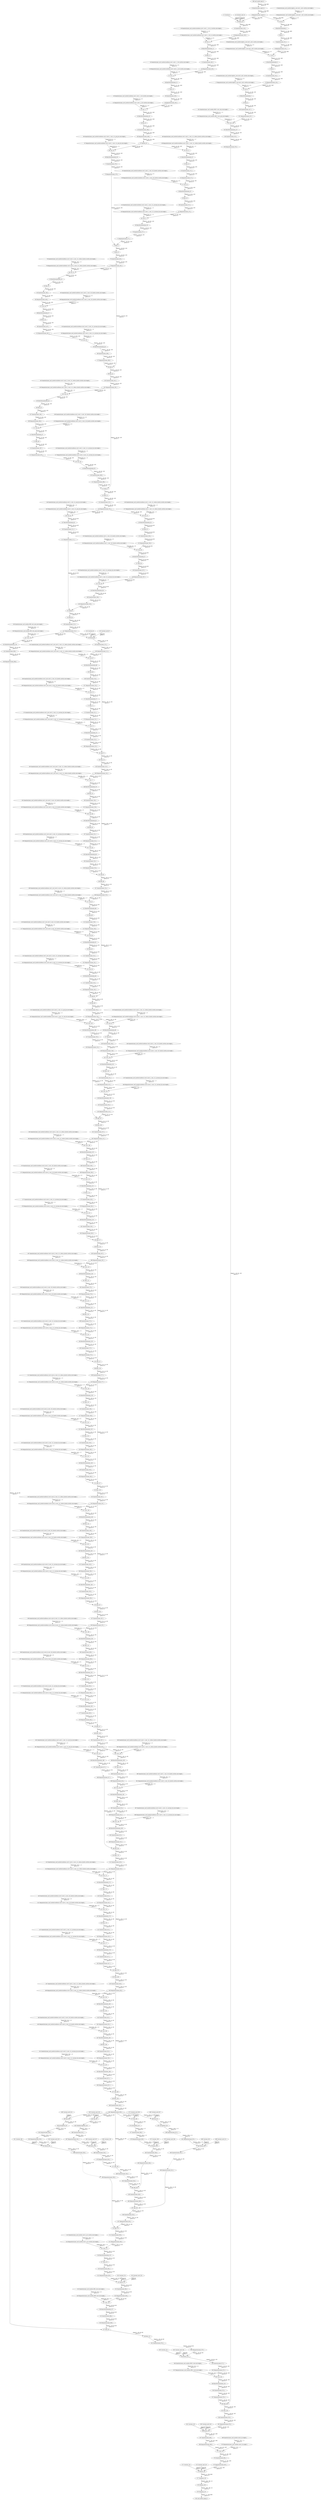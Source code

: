 strict digraph  {
"0 QuantizeLinear_input.0_1" [id=0, type=QuantizeLinear];
"1 DequantizeLinear_input.0_1" [id=1, type=DequantizeLinear];
"2 QuantizeLinear_nncf_module.highres_conv.conv1_sub1.convbn.conv.weight_1" [id=2, type=QuantizeLinear];
"3 DequantizeLinear_nncf_module.highres_conv.conv1_sub1.convbn.conv.weight_1" [id=3, type=DequantizeLinear];
"4 Conv_0" [id=4, type=Conv];
"5 BatchNormalization_1" [id=5, type=BatchNormalization];
"6 Relu_2" [id=6, type=Relu];
"7 QuantizeLinear_451_1" [id=7, type=QuantizeLinear];
"8 DequantizeLinear_451_1" [id=8, type=DequantizeLinear];
"9 QuantizeLinear_nncf_module.highres_conv.conv2_sub1.convbn.conv.weight_1" [id=9, type=QuantizeLinear];
"10 DequantizeLinear_nncf_module.highres_conv.conv2_sub1.convbn.conv.weight_1" [id=10, type=DequantizeLinear];
"11 Conv_3" [id=11, type=Conv];
"12 BatchNormalization_4" [id=12, type=BatchNormalization];
"13 Relu_5" [id=13, type=Relu];
"14 QuantizeLinear_454_1" [id=14, type=QuantizeLinear];
"15 DequantizeLinear_454_1" [id=15, type=DequantizeLinear];
"16 QuantizeLinear_nncf_module.highres_conv.conv3_sub1.convbn.conv.weight_1" [id=16, type=QuantizeLinear];
"17 DequantizeLinear_nncf_module.highres_conv.conv3_sub1.convbn.conv.weight_1" [id=17, type=DequantizeLinear];
"18 Conv_6" [id=18, type=Conv];
"19 BatchNormalization_7" [id=19, type=BatchNormalization];
"20 Relu_8" [id=20, type=Relu];
"21 Constant_9" [id=21, type=Constant];
"22 Constant_nncf_10" [id=22, type=Constant];
"23 Resize_10" [id=23, type=Resize];
"24 QuantizeLinear_459_1" [id=24, type=QuantizeLinear];
"25 DequantizeLinear_459_1" [id=25, type=DequantizeLinear];
"26 QuantizeLinear_nncf_module.backbone.conv1.conv1_1_3x3_s2.convbn.conv.weight_1" [id=26, type=QuantizeLinear];
"27 DequantizeLinear_nncf_module.backbone.conv1.conv1_1_3x3_s2.convbn.conv.weight_1" [id=27, type=DequantizeLinear];
"28 Conv_11" [id=28, type=Conv];
"29 BatchNormalization_12" [id=29, type=BatchNormalization];
"30 Relu_13" [id=30, type=Relu];
"31 QuantizeLinear_462_1" [id=31, type=QuantizeLinear];
"32 DequantizeLinear_462_1" [id=32, type=DequantizeLinear];
"33 QuantizeLinear_nncf_module.backbone.conv1.conv1_2_3x3.convbn.conv.weight_1" [id=33, type=QuantizeLinear];
"34 DequantizeLinear_nncf_module.backbone.conv1.conv1_2_3x3.convbn.conv.weight_1" [id=34, type=DequantizeLinear];
"35 Conv_14" [id=35, type=Conv];
"36 BatchNormalization_15" [id=36, type=BatchNormalization];
"37 Relu_16" [id=37, type=Relu];
"38 QuantizeLinear_465_1" [id=38, type=QuantizeLinear];
"39 DequantizeLinear_465_1" [id=39, type=DequantizeLinear];
"40 QuantizeLinear_nncf_module.backbone.conv1.conv1_3_3x3.convbn.conv.weight_1" [id=40, type=QuantizeLinear];
"41 DequantizeLinear_nncf_module.backbone.conv1.conv1_3_3x3.convbn.conv.weight_1" [id=41, type=DequantizeLinear];
"42 Conv_17" [id=42, type=Conv];
"43 BatchNormalization_18" [id=43, type=BatchNormalization];
"44 Relu_19" [id=44, type=Relu];
"45 QuantizeLinear_468_1" [id=45, type=QuantizeLinear];
"46 DequantizeLinear_468_1" [id=46, type=DequantizeLinear];
"47 MaxPool_20" [id=47, type=MaxPool];
"48 QuantizeLinear_nncf_module.backbone.conv2.conv2_1.conv_1x1_reduce_bnrelu.convbn.conv.weight_1" [id=48, type=QuantizeLinear];
"49 DequantizeLinear_nncf_module.backbone.conv2.conv2_1.conv_1x1_reduce_bnrelu.convbn.conv.weight_1" [id=49, type=DequantizeLinear];
"50 Conv_21" [id=50, type=Conv];
"51 BatchNormalization_22" [id=51, type=BatchNormalization];
"52 Relu_23" [id=52, type=Relu];
"53 QuantizeLinear_472_1" [id=53, type=QuantizeLinear];
"54 DequantizeLinear_472_1" [id=54, type=DequantizeLinear];
"55 QuantizeLinear_nncf_module.backbone.conv2.conv2_1.conv_3x3_bnrelu.convbn.conv.weight_1" [id=55, type=QuantizeLinear];
"56 DequantizeLinear_nncf_module.backbone.conv2.conv2_1.conv_3x3_bnrelu.convbn.conv.weight_1" [id=56, type=DequantizeLinear];
"57 Conv_24" [id=57, type=Conv];
"58 BatchNormalization_25" [id=58, type=BatchNormalization];
"59 Relu_26" [id=59, type=Relu];
"60 QuantizeLinear_475_1" [id=60, type=QuantizeLinear];
"61 DequantizeLinear_475_1" [id=61, type=DequantizeLinear];
"62 QuantizeLinear_nncf_module.backbone.conv2.conv2_1.conv_1x1_increase_bn.conv.weight_1" [id=62, type=QuantizeLinear];
"63 DequantizeLinear_nncf_module.backbone.conv2.conv2_1.conv_1x1_increase_bn.conv.weight_1" [id=63, type=DequantizeLinear];
"64 Conv_27" [id=64, type=Conv];
"65 BatchNormalization_28" [id=65, type=BatchNormalization];
"66 QuantizeLinear_nncf_module.backbone.conv2.conv2_1.conv_1x1_proj_bn.conv.weight_1" [id=66, type=QuantizeLinear];
"67 DequantizeLinear_nncf_module.backbone.conv2.conv2_1.conv_1x1_proj_bn.conv.weight_1" [id=67, type=DequantizeLinear];
"68 Conv_29" [id=68, type=Conv];
"69 BatchNormalization_30" [id=69, type=BatchNormalization];
"70 QuantizeLinear_477_1" [id=70, type=QuantizeLinear];
"71 DequantizeLinear_477_1" [id=71, type=DequantizeLinear];
"72 QuantizeLinear_479_1" [id=72, type=QuantizeLinear];
"73 DequantizeLinear_479_1" [id=73, type=DequantizeLinear];
"74 Add_31" [id=74, type=Add];
"75 Relu_32" [id=75, type=Relu];
"76 QuantizeLinear_481_1" [id=76, type=QuantizeLinear];
"77 DequantizeLinear_481_1" [id=77, type=DequantizeLinear];
"78 QuantizeLinear_nncf_module.backbone.conv2.conv2_2.conv_1x1_reduce_bnrelu.convbn.conv.weight_1" [id=78, type=QuantizeLinear];
"79 DequantizeLinear_nncf_module.backbone.conv2.conv2_2.conv_1x1_reduce_bnrelu.convbn.conv.weight_1" [id=79, type=DequantizeLinear];
"80 Conv_33" [id=80, type=Conv];
"81 BatchNormalization_34" [id=81, type=BatchNormalization];
"82 Relu_35" [id=82, type=Relu];
"83 QuantizeLinear_484_1" [id=83, type=QuantizeLinear];
"84 DequantizeLinear_484_1" [id=84, type=DequantizeLinear];
"85 QuantizeLinear_nncf_module.backbone.conv2.conv2_2.conv_3x3_bnrelu.convbn.conv.weight_1" [id=85, type=QuantizeLinear];
"86 DequantizeLinear_nncf_module.backbone.conv2.conv2_2.conv_3x3_bnrelu.convbn.conv.weight_1" [id=86, type=DequantizeLinear];
"87 Conv_36" [id=87, type=Conv];
"88 BatchNormalization_37" [id=88, type=BatchNormalization];
"89 Relu_38" [id=89, type=Relu];
"90 QuantizeLinear_487_1" [id=90, type=QuantizeLinear];
"91 DequantizeLinear_487_1" [id=91, type=DequantizeLinear];
"92 QuantizeLinear_nncf_module.backbone.conv2.conv2_2.conv_1x1_increase_bn.conv.weight_1" [id=92, type=QuantizeLinear];
"93 DequantizeLinear_nncf_module.backbone.conv2.conv2_2.conv_1x1_increase_bn.conv.weight_1" [id=93, type=DequantizeLinear];
"94 Conv_39" [id=94, type=Conv];
"95 BatchNormalization_40" [id=95, type=BatchNormalization];
"96 QuantizeLinear_489_1" [id=96, type=QuantizeLinear];
"97 DequantizeLinear_489_1" [id=97, type=DequantizeLinear];
"98 Add_41" [id=98, type=Add];
"99 Relu_42" [id=99, type=Relu];
"100 QuantizeLinear_491_1" [id=100, type=QuantizeLinear];
"101 DequantizeLinear_491_1" [id=101, type=DequantizeLinear];
"102 QuantizeLinear_nncf_module.backbone.conv2.conv2_3.conv_1x1_reduce_bnrelu.convbn.conv.weight_1" [id=102, type=QuantizeLinear];
"103 DequantizeLinear_nncf_module.backbone.conv2.conv2_3.conv_1x1_reduce_bnrelu.convbn.conv.weight_1" [id=103, type=DequantizeLinear];
"104 Conv_43" [id=104, type=Conv];
"105 BatchNormalization_44" [id=105, type=BatchNormalization];
"106 Relu_45" [id=106, type=Relu];
"107 QuantizeLinear_494_1" [id=107, type=QuantizeLinear];
"108 DequantizeLinear_494_1" [id=108, type=DequantizeLinear];
"109 QuantizeLinear_nncf_module.backbone.conv2.conv2_3.conv_3x3_bnrelu.convbn.conv.weight_1" [id=109, type=QuantizeLinear];
"110 DequantizeLinear_nncf_module.backbone.conv2.conv2_3.conv_3x3_bnrelu.convbn.conv.weight_1" [id=110, type=DequantizeLinear];
"111 Conv_46" [id=111, type=Conv];
"112 BatchNormalization_47" [id=112, type=BatchNormalization];
"113 Relu_48" [id=113, type=Relu];
"114 QuantizeLinear_497_1" [id=114, type=QuantizeLinear];
"115 DequantizeLinear_497_1" [id=115, type=DequantizeLinear];
"116 QuantizeLinear_nncf_module.backbone.conv2.conv2_3.conv_1x1_increase_bn.conv.weight_1" [id=116, type=QuantizeLinear];
"117 DequantizeLinear_nncf_module.backbone.conv2.conv2_3.conv_1x1_increase_bn.conv.weight_1" [id=117, type=DequantizeLinear];
"118 Conv_49" [id=118, type=Conv];
"119 BatchNormalization_50" [id=119, type=BatchNormalization];
"120 QuantizeLinear_499_1" [id=120, type=QuantizeLinear];
"121 DequantizeLinear_499_1" [id=121, type=DequantizeLinear];
"122 Add_51" [id=122, type=Add];
"123 Relu_52" [id=123, type=Relu];
"124 QuantizeLinear_501_1" [id=124, type=QuantizeLinear];
"125 DequantizeLinear_501_1" [id=125, type=DequantizeLinear];
"126 QuantizeLinear_nncf_module.backbone.conv3_1.conv_1x1_reduce_bnrelu.convbn.conv.weight_1" [id=126, type=QuantizeLinear];
"127 DequantizeLinear_nncf_module.backbone.conv3_1.conv_1x1_reduce_bnrelu.convbn.conv.weight_1" [id=127, type=DequantizeLinear];
"128 Conv_53" [id=128, type=Conv];
"129 BatchNormalization_54" [id=129, type=BatchNormalization];
"130 Relu_55" [id=130, type=Relu];
"131 QuantizeLinear_504_1" [id=131, type=QuantizeLinear];
"132 DequantizeLinear_504_1" [id=132, type=DequantizeLinear];
"133 QuantizeLinear_nncf_module.backbone.conv3_1.conv_3x3_bnrelu.convbn.conv.weight_1" [id=133, type=QuantizeLinear];
"134 DequantizeLinear_nncf_module.backbone.conv3_1.conv_3x3_bnrelu.convbn.conv.weight_1" [id=134, type=DequantizeLinear];
"135 Conv_56" [id=135, type=Conv];
"136 BatchNormalization_57" [id=136, type=BatchNormalization];
"137 Relu_58" [id=137, type=Relu];
"138 QuantizeLinear_507_1" [id=138, type=QuantizeLinear];
"139 DequantizeLinear_507_1" [id=139, type=DequantizeLinear];
"140 QuantizeLinear_nncf_module.backbone.conv3_1.conv_1x1_increase_bn.conv.weight_1" [id=140, type=QuantizeLinear];
"141 DequantizeLinear_nncf_module.backbone.conv3_1.conv_1x1_increase_bn.conv.weight_1" [id=141, type=DequantizeLinear];
"142 Conv_59" [id=142, type=Conv];
"143 BatchNormalization_60" [id=143, type=BatchNormalization];
"144 QuantizeLinear_nncf_module.backbone.conv3_1.conv_1x1_proj_bn.conv.weight_1" [id=144, type=QuantizeLinear];
"145 DequantizeLinear_nncf_module.backbone.conv3_1.conv_1x1_proj_bn.conv.weight_1" [id=145, type=DequantizeLinear];
"146 Conv_61" [id=146, type=Conv];
"147 BatchNormalization_62" [id=147, type=BatchNormalization];
"148 QuantizeLinear_509_1" [id=148, type=QuantizeLinear];
"149 DequantizeLinear_509_1" [id=149, type=DequantizeLinear];
"150 QuantizeLinear_511_1" [id=150, type=QuantizeLinear];
"151 DequantizeLinear_511_1" [id=151, type=DequantizeLinear];
"152 Add_63" [id=152, type=Add];
"153 Relu_64" [id=153, type=Relu];
"154 Constant_65" [id=154, type=Constant];
"155 Constant_nncf_67" [id=155, type=Constant];
"156 QuantizeLinear_513_1" [id=156, type=QuantizeLinear];
"157 DequantizeLinear_513_1" [id=157, type=DequantizeLinear];
"158 Resize_66" [id=158, type=Resize];
"159 QuantizeLinear_515_1" [id=159, type=QuantizeLinear];
"160 DequantizeLinear_515_1" [id=160, type=DequantizeLinear];
"161 QuantizeLinear_nncf_module.backbone.conv3_rest.conv3_2.conv_1x1_reduce_bnrelu.convbn.conv.weight_1" [id=161, type=QuantizeLinear];
"162 DequantizeLinear_nncf_module.backbone.conv3_rest.conv3_2.conv_1x1_reduce_bnrelu.convbn.conv.weight_1" [id=162, type=DequantizeLinear];
"163 Conv_67" [id=163, type=Conv];
"164 BatchNormalization_68" [id=164, type=BatchNormalization];
"165 Relu_69" [id=165, type=Relu];
"166 QuantizeLinear_518_1" [id=166, type=QuantizeLinear];
"167 DequantizeLinear_518_1" [id=167, type=DequantizeLinear];
"168 QuantizeLinear_nncf_module.backbone.conv3_rest.conv3_2.conv_3x3_bnrelu.convbn.conv.weight_1" [id=168, type=QuantizeLinear];
"169 DequantizeLinear_nncf_module.backbone.conv3_rest.conv3_2.conv_3x3_bnrelu.convbn.conv.weight_1" [id=169, type=DequantizeLinear];
"170 Conv_70" [id=170, type=Conv];
"171 BatchNormalization_71" [id=171, type=BatchNormalization];
"172 Relu_72" [id=172, type=Relu];
"173 QuantizeLinear_521_1" [id=173, type=QuantizeLinear];
"174 DequantizeLinear_521_1" [id=174, type=DequantizeLinear];
"175 QuantizeLinear_nncf_module.backbone.conv3_rest.conv3_2.conv_1x1_increase_bn.conv.weight_1" [id=175, type=QuantizeLinear];
"176 DequantizeLinear_nncf_module.backbone.conv3_rest.conv3_2.conv_1x1_increase_bn.conv.weight_1" [id=176, type=DequantizeLinear];
"177 Conv_73" [id=177, type=Conv];
"178 BatchNormalization_74" [id=178, type=BatchNormalization];
"179 QuantizeLinear_523_1" [id=179, type=QuantizeLinear];
"180 DequantizeLinear_523_1" [id=180, type=DequantizeLinear];
"181 Add_75" [id=181, type=Add];
"182 Relu_76" [id=182, type=Relu];
"183 QuantizeLinear_525_1" [id=183, type=QuantizeLinear];
"184 DequantizeLinear_525_1" [id=184, type=DequantizeLinear];
"185 QuantizeLinear_nncf_module.backbone.conv3_rest.conv3_3.conv_1x1_reduce_bnrelu.convbn.conv.weight_1" [id=185, type=QuantizeLinear];
"186 DequantizeLinear_nncf_module.backbone.conv3_rest.conv3_3.conv_1x1_reduce_bnrelu.convbn.conv.weight_1" [id=186, type=DequantizeLinear];
"187 Conv_77" [id=187, type=Conv];
"188 BatchNormalization_78" [id=188, type=BatchNormalization];
"189 Relu_79" [id=189, type=Relu];
"190 QuantizeLinear_528_1" [id=190, type=QuantizeLinear];
"191 DequantizeLinear_528_1" [id=191, type=DequantizeLinear];
"192 QuantizeLinear_nncf_module.backbone.conv3_rest.conv3_3.conv_3x3_bnrelu.convbn.conv.weight_1" [id=192, type=QuantizeLinear];
"193 DequantizeLinear_nncf_module.backbone.conv3_rest.conv3_3.conv_3x3_bnrelu.convbn.conv.weight_1" [id=193, type=DequantizeLinear];
"194 Conv_80" [id=194, type=Conv];
"195 BatchNormalization_81" [id=195, type=BatchNormalization];
"196 Relu_82" [id=196, type=Relu];
"197 QuantizeLinear_531_1" [id=197, type=QuantizeLinear];
"198 DequantizeLinear_531_1" [id=198, type=DequantizeLinear];
"199 QuantizeLinear_nncf_module.backbone.conv3_rest.conv3_3.conv_1x1_increase_bn.conv.weight_1" [id=199, type=QuantizeLinear];
"200 DequantizeLinear_nncf_module.backbone.conv3_rest.conv3_3.conv_1x1_increase_bn.conv.weight_1" [id=200, type=DequantizeLinear];
"201 Conv_83" [id=201, type=Conv];
"202 BatchNormalization_84" [id=202, type=BatchNormalization];
"203 QuantizeLinear_533_1" [id=203, type=QuantizeLinear];
"204 DequantizeLinear_533_1" [id=204, type=DequantizeLinear];
"205 Add_85" [id=205, type=Add];
"206 Relu_86" [id=206, type=Relu];
"207 QuantizeLinear_535_1" [id=207, type=QuantizeLinear];
"208 DequantizeLinear_535_1" [id=208, type=DequantizeLinear];
"209 QuantizeLinear_nncf_module.backbone.conv3_rest.conv3_4.conv_1x1_reduce_bnrelu.convbn.conv.weight_1" [id=209, type=QuantizeLinear];
"210 DequantizeLinear_nncf_module.backbone.conv3_rest.conv3_4.conv_1x1_reduce_bnrelu.convbn.conv.weight_1" [id=210, type=DequantizeLinear];
"211 Conv_87" [id=211, type=Conv];
"212 BatchNormalization_88" [id=212, type=BatchNormalization];
"213 Relu_89" [id=213, type=Relu];
"214 QuantizeLinear_538_1" [id=214, type=QuantizeLinear];
"215 DequantizeLinear_538_1" [id=215, type=DequantizeLinear];
"216 QuantizeLinear_nncf_module.backbone.conv3_rest.conv3_4.conv_3x3_bnrelu.convbn.conv.weight_1" [id=216, type=QuantizeLinear];
"217 DequantizeLinear_nncf_module.backbone.conv3_rest.conv3_4.conv_3x3_bnrelu.convbn.conv.weight_1" [id=217, type=DequantizeLinear];
"218 Conv_90" [id=218, type=Conv];
"219 BatchNormalization_91" [id=219, type=BatchNormalization];
"220 Relu_92" [id=220, type=Relu];
"221 QuantizeLinear_541_1" [id=221, type=QuantizeLinear];
"222 DequantizeLinear_541_1" [id=222, type=DequantizeLinear];
"223 QuantizeLinear_nncf_module.backbone.conv3_rest.conv3_4.conv_1x1_increase_bn.conv.weight_1" [id=223, type=QuantizeLinear];
"224 DequantizeLinear_nncf_module.backbone.conv3_rest.conv3_4.conv_1x1_increase_bn.conv.weight_1" [id=224, type=DequantizeLinear];
"225 Conv_93" [id=225, type=Conv];
"226 BatchNormalization_94" [id=226, type=BatchNormalization];
"227 QuantizeLinear_543_1" [id=227, type=QuantizeLinear];
"228 DequantizeLinear_543_1" [id=228, type=DequantizeLinear];
"229 Add_95" [id=229, type=Add];
"230 Relu_96" [id=230, type=Relu];
"231 QuantizeLinear_545_1" [id=231, type=QuantizeLinear];
"232 DequantizeLinear_545_1" [id=232, type=DequantizeLinear];
"233 QuantizeLinear_nncf_module.backbone.conv4.conv4_1.conv_1x1_reduce_bnrelu.convbn.conv.weight_1" [id=233, type=QuantizeLinear];
"234 DequantizeLinear_nncf_module.backbone.conv4.conv4_1.conv_1x1_reduce_bnrelu.convbn.conv.weight_1" [id=234, type=DequantizeLinear];
"235 Conv_97" [id=235, type=Conv];
"236 BatchNormalization_98" [id=236, type=BatchNormalization];
"237 Relu_99" [id=237, type=Relu];
"238 QuantizeLinear_548_1" [id=238, type=QuantizeLinear];
"239 DequantizeLinear_548_1" [id=239, type=DequantizeLinear];
"240 QuantizeLinear_nncf_module.backbone.conv4.conv4_1.conv_3x3_bnrelu.convbn.conv.weight_1" [id=240, type=QuantizeLinear];
"241 DequantizeLinear_nncf_module.backbone.conv4.conv4_1.conv_3x3_bnrelu.convbn.conv.weight_1" [id=241, type=DequantizeLinear];
"242 Conv_100" [id=242, type=Conv];
"243 BatchNormalization_101" [id=243, type=BatchNormalization];
"244 Relu_102" [id=244, type=Relu];
"245 QuantizeLinear_551_1" [id=245, type=QuantizeLinear];
"246 DequantizeLinear_551_1" [id=246, type=DequantizeLinear];
"247 QuantizeLinear_nncf_module.backbone.conv4.conv4_1.conv_1x1_increase_bn.conv.weight_1" [id=247, type=QuantizeLinear];
"248 DequantizeLinear_nncf_module.backbone.conv4.conv4_1.conv_1x1_increase_bn.conv.weight_1" [id=248, type=DequantizeLinear];
"249 Conv_103" [id=249, type=Conv];
"250 BatchNormalization_104" [id=250, type=BatchNormalization];
"251 QuantizeLinear_nncf_module.backbone.conv4.conv4_1.conv_1x1_proj_bn.conv.weight_1" [id=251, type=QuantizeLinear];
"252 DequantizeLinear_nncf_module.backbone.conv4.conv4_1.conv_1x1_proj_bn.conv.weight_1" [id=252, type=DequantizeLinear];
"253 Conv_105" [id=253, type=Conv];
"254 BatchNormalization_106" [id=254, type=BatchNormalization];
"255 QuantizeLinear_553_1" [id=255, type=QuantizeLinear];
"256 DequantizeLinear_553_1" [id=256, type=DequantizeLinear];
"257 QuantizeLinear_555_1" [id=257, type=QuantizeLinear];
"258 DequantizeLinear_555_1" [id=258, type=DequantizeLinear];
"259 Add_107" [id=259, type=Add];
"260 Relu_108" [id=260, type=Relu];
"261 QuantizeLinear_557_1" [id=261, type=QuantizeLinear];
"262 DequantizeLinear_557_1" [id=262, type=DequantizeLinear];
"263 QuantizeLinear_nncf_module.backbone.conv4.conv4_2.conv_1x1_reduce_bnrelu.convbn.conv.weight_1" [id=263, type=QuantizeLinear];
"264 DequantizeLinear_nncf_module.backbone.conv4.conv4_2.conv_1x1_reduce_bnrelu.convbn.conv.weight_1" [id=264, type=DequantizeLinear];
"265 Conv_109" [id=265, type=Conv];
"266 BatchNormalization_110" [id=266, type=BatchNormalization];
"267 Relu_111" [id=267, type=Relu];
"268 QuantizeLinear_560_1" [id=268, type=QuantizeLinear];
"269 DequantizeLinear_560_1" [id=269, type=DequantizeLinear];
"270 QuantizeLinear_nncf_module.backbone.conv4.conv4_2.conv_3x3_bnrelu.convbn.conv.weight_1" [id=270, type=QuantizeLinear];
"271 DequantizeLinear_nncf_module.backbone.conv4.conv4_2.conv_3x3_bnrelu.convbn.conv.weight_1" [id=271, type=DequantizeLinear];
"272 Conv_112" [id=272, type=Conv];
"273 BatchNormalization_113" [id=273, type=BatchNormalization];
"274 Relu_114" [id=274, type=Relu];
"275 QuantizeLinear_563_1" [id=275, type=QuantizeLinear];
"276 DequantizeLinear_563_1" [id=276, type=DequantizeLinear];
"277 QuantizeLinear_nncf_module.backbone.conv4.conv4_2.conv_1x1_increase_bn.conv.weight_1" [id=277, type=QuantizeLinear];
"278 DequantizeLinear_nncf_module.backbone.conv4.conv4_2.conv_1x1_increase_bn.conv.weight_1" [id=278, type=DequantizeLinear];
"279 Conv_115" [id=279, type=Conv];
"280 BatchNormalization_116" [id=280, type=BatchNormalization];
"281 QuantizeLinear_565_1" [id=281, type=QuantizeLinear];
"282 DequantizeLinear_565_1" [id=282, type=DequantizeLinear];
"283 Add_117" [id=283, type=Add];
"284 Relu_118" [id=284, type=Relu];
"285 QuantizeLinear_567_1" [id=285, type=QuantizeLinear];
"286 DequantizeLinear_567_1" [id=286, type=DequantizeLinear];
"287 QuantizeLinear_nncf_module.backbone.conv4.conv4_3.conv_1x1_reduce_bnrelu.convbn.conv.weight_1" [id=287, type=QuantizeLinear];
"288 DequantizeLinear_nncf_module.backbone.conv4.conv4_3.conv_1x1_reduce_bnrelu.convbn.conv.weight_1" [id=288, type=DequantizeLinear];
"289 Conv_119" [id=289, type=Conv];
"290 BatchNormalization_120" [id=290, type=BatchNormalization];
"291 Relu_121" [id=291, type=Relu];
"292 QuantizeLinear_570_1" [id=292, type=QuantizeLinear];
"293 DequantizeLinear_570_1" [id=293, type=DequantizeLinear];
"294 QuantizeLinear_nncf_module.backbone.conv4.conv4_3.conv_3x3_bnrelu.convbn.conv.weight_1" [id=294, type=QuantizeLinear];
"295 DequantizeLinear_nncf_module.backbone.conv4.conv4_3.conv_3x3_bnrelu.convbn.conv.weight_1" [id=295, type=DequantizeLinear];
"296 Conv_122" [id=296, type=Conv];
"297 BatchNormalization_123" [id=297, type=BatchNormalization];
"298 Relu_124" [id=298, type=Relu];
"299 QuantizeLinear_573_1" [id=299, type=QuantizeLinear];
"300 DequantizeLinear_573_1" [id=300, type=DequantizeLinear];
"301 QuantizeLinear_nncf_module.backbone.conv4.conv4_3.conv_1x1_increase_bn.conv.weight_1" [id=301, type=QuantizeLinear];
"302 DequantizeLinear_nncf_module.backbone.conv4.conv4_3.conv_1x1_increase_bn.conv.weight_1" [id=302, type=DequantizeLinear];
"303 Conv_125" [id=303, type=Conv];
"304 BatchNormalization_126" [id=304, type=BatchNormalization];
"305 QuantizeLinear_575_1" [id=305, type=QuantizeLinear];
"306 DequantizeLinear_575_1" [id=306, type=DequantizeLinear];
"307 Add_127" [id=307, type=Add];
"308 Relu_128" [id=308, type=Relu];
"309 QuantizeLinear_577_1" [id=309, type=QuantizeLinear];
"310 DequantizeLinear_577_1" [id=310, type=DequantizeLinear];
"311 QuantizeLinear_nncf_module.backbone.conv4.conv4_4.conv_1x1_reduce_bnrelu.convbn.conv.weight_1" [id=311, type=QuantizeLinear];
"312 DequantizeLinear_nncf_module.backbone.conv4.conv4_4.conv_1x1_reduce_bnrelu.convbn.conv.weight_1" [id=312, type=DequantizeLinear];
"313 Conv_129" [id=313, type=Conv];
"314 BatchNormalization_130" [id=314, type=BatchNormalization];
"315 Relu_131" [id=315, type=Relu];
"316 QuantizeLinear_580_1" [id=316, type=QuantizeLinear];
"317 DequantizeLinear_580_1" [id=317, type=DequantizeLinear];
"318 QuantizeLinear_nncf_module.backbone.conv4.conv4_4.conv_3x3_bnrelu.convbn.conv.weight_1" [id=318, type=QuantizeLinear];
"319 DequantizeLinear_nncf_module.backbone.conv4.conv4_4.conv_3x3_bnrelu.convbn.conv.weight_1" [id=319, type=DequantizeLinear];
"320 Conv_132" [id=320, type=Conv];
"321 BatchNormalization_133" [id=321, type=BatchNormalization];
"322 Relu_134" [id=322, type=Relu];
"323 QuantizeLinear_583_1" [id=323, type=QuantizeLinear];
"324 DequantizeLinear_583_1" [id=324, type=DequantizeLinear];
"325 QuantizeLinear_nncf_module.backbone.conv4.conv4_4.conv_1x1_increase_bn.conv.weight_1" [id=325, type=QuantizeLinear];
"326 DequantizeLinear_nncf_module.backbone.conv4.conv4_4.conv_1x1_increase_bn.conv.weight_1" [id=326, type=DequantizeLinear];
"327 Conv_135" [id=327, type=Conv];
"328 BatchNormalization_136" [id=328, type=BatchNormalization];
"329 QuantizeLinear_585_1" [id=329, type=QuantizeLinear];
"330 DequantizeLinear_585_1" [id=330, type=DequantizeLinear];
"331 Add_137" [id=331, type=Add];
"332 Relu_138" [id=332, type=Relu];
"333 QuantizeLinear_587_1" [id=333, type=QuantizeLinear];
"334 DequantizeLinear_587_1" [id=334, type=DequantizeLinear];
"335 QuantizeLinear_nncf_module.backbone.conv4.conv4_5.conv_1x1_reduce_bnrelu.convbn.conv.weight_1" [id=335, type=QuantizeLinear];
"336 DequantizeLinear_nncf_module.backbone.conv4.conv4_5.conv_1x1_reduce_bnrelu.convbn.conv.weight_1" [id=336, type=DequantizeLinear];
"337 Conv_139" [id=337, type=Conv];
"338 BatchNormalization_140" [id=338, type=BatchNormalization];
"339 Relu_141" [id=339, type=Relu];
"340 QuantizeLinear_590_1" [id=340, type=QuantizeLinear];
"341 DequantizeLinear_590_1" [id=341, type=DequantizeLinear];
"342 QuantizeLinear_nncf_module.backbone.conv4.conv4_5.conv_3x3_bnrelu.convbn.conv.weight_1" [id=342, type=QuantizeLinear];
"343 DequantizeLinear_nncf_module.backbone.conv4.conv4_5.conv_3x3_bnrelu.convbn.conv.weight_1" [id=343, type=DequantizeLinear];
"344 Conv_142" [id=344, type=Conv];
"345 BatchNormalization_143" [id=345, type=BatchNormalization];
"346 Relu_144" [id=346, type=Relu];
"347 QuantizeLinear_593_1" [id=347, type=QuantizeLinear];
"348 DequantizeLinear_593_1" [id=348, type=DequantizeLinear];
"349 QuantizeLinear_nncf_module.backbone.conv4.conv4_5.conv_1x1_increase_bn.conv.weight_1" [id=349, type=QuantizeLinear];
"350 DequantizeLinear_nncf_module.backbone.conv4.conv4_5.conv_1x1_increase_bn.conv.weight_1" [id=350, type=DequantizeLinear];
"351 Conv_145" [id=351, type=Conv];
"352 BatchNormalization_146" [id=352, type=BatchNormalization];
"353 QuantizeLinear_595_1" [id=353, type=QuantizeLinear];
"354 DequantizeLinear_595_1" [id=354, type=DequantizeLinear];
"355 Add_147" [id=355, type=Add];
"356 Relu_148" [id=356, type=Relu];
"357 QuantizeLinear_597_1" [id=357, type=QuantizeLinear];
"358 DequantizeLinear_597_1" [id=358, type=DequantizeLinear];
"359 QuantizeLinear_nncf_module.backbone.conv4.conv4_6.conv_1x1_reduce_bnrelu.convbn.conv.weight_1" [id=359, type=QuantizeLinear];
"360 DequantizeLinear_nncf_module.backbone.conv4.conv4_6.conv_1x1_reduce_bnrelu.convbn.conv.weight_1" [id=360, type=DequantizeLinear];
"361 Conv_149" [id=361, type=Conv];
"362 BatchNormalization_150" [id=362, type=BatchNormalization];
"363 Relu_151" [id=363, type=Relu];
"364 QuantizeLinear_600_1" [id=364, type=QuantizeLinear];
"365 DequantizeLinear_600_1" [id=365, type=DequantizeLinear];
"366 QuantizeLinear_nncf_module.backbone.conv4.conv4_6.conv_3x3_bnrelu.convbn.conv.weight_1" [id=366, type=QuantizeLinear];
"367 DequantizeLinear_nncf_module.backbone.conv4.conv4_6.conv_3x3_bnrelu.convbn.conv.weight_1" [id=367, type=DequantizeLinear];
"368 Conv_152" [id=368, type=Conv];
"369 BatchNormalization_153" [id=369, type=BatchNormalization];
"370 Relu_154" [id=370, type=Relu];
"371 QuantizeLinear_603_1" [id=371, type=QuantizeLinear];
"372 DequantizeLinear_603_1" [id=372, type=DequantizeLinear];
"373 QuantizeLinear_nncf_module.backbone.conv4.conv4_6.conv_1x1_increase_bn.conv.weight_1" [id=373, type=QuantizeLinear];
"374 DequantizeLinear_nncf_module.backbone.conv4.conv4_6.conv_1x1_increase_bn.conv.weight_1" [id=374, type=DequantizeLinear];
"375 Conv_155" [id=375, type=Conv];
"376 BatchNormalization_156" [id=376, type=BatchNormalization];
"377 QuantizeLinear_605_1" [id=377, type=QuantizeLinear];
"378 DequantizeLinear_605_1" [id=378, type=DequantizeLinear];
"379 Add_157" [id=379, type=Add];
"380 Relu_158" [id=380, type=Relu];
"381 QuantizeLinear_607_1" [id=381, type=QuantizeLinear];
"382 DequantizeLinear_607_1" [id=382, type=DequantizeLinear];
"383 QuantizeLinear_nncf_module.backbone.conv5.conv5_1.conv_1x1_reduce_bnrelu.convbn.conv.weight_1" [id=383, type=QuantizeLinear];
"384 DequantizeLinear_nncf_module.backbone.conv5.conv5_1.conv_1x1_reduce_bnrelu.convbn.conv.weight_1" [id=384, type=DequantizeLinear];
"385 Conv_159" [id=385, type=Conv];
"386 BatchNormalization_160" [id=386, type=BatchNormalization];
"387 Relu_161" [id=387, type=Relu];
"388 QuantizeLinear_610_1" [id=388, type=QuantizeLinear];
"389 DequantizeLinear_610_1" [id=389, type=DequantizeLinear];
"390 QuantizeLinear_nncf_module.backbone.conv5.conv5_1.conv_3x3_bnrelu.convbn.conv.weight_1" [id=390, type=QuantizeLinear];
"391 DequantizeLinear_nncf_module.backbone.conv5.conv5_1.conv_3x3_bnrelu.convbn.conv.weight_1" [id=391, type=DequantizeLinear];
"392 Conv_162" [id=392, type=Conv];
"393 BatchNormalization_163" [id=393, type=BatchNormalization];
"394 Relu_164" [id=394, type=Relu];
"395 QuantizeLinear_613_1" [id=395, type=QuantizeLinear];
"396 DequantizeLinear_613_1" [id=396, type=DequantizeLinear];
"397 QuantizeLinear_nncf_module.backbone.conv5.conv5_1.conv_1x1_increase_bn.conv.weight_1" [id=397, type=QuantizeLinear];
"398 DequantizeLinear_nncf_module.backbone.conv5.conv5_1.conv_1x1_increase_bn.conv.weight_1" [id=398, type=DequantizeLinear];
"399 Conv_165" [id=399, type=Conv];
"400 BatchNormalization_166" [id=400, type=BatchNormalization];
"401 QuantizeLinear_nncf_module.backbone.conv5.conv5_1.conv_1x1_proj_bn.conv.weight_1" [id=401, type=QuantizeLinear];
"402 DequantizeLinear_nncf_module.backbone.conv5.conv5_1.conv_1x1_proj_bn.conv.weight_1" [id=402, type=DequantizeLinear];
"403 Conv_167" [id=403, type=Conv];
"404 BatchNormalization_168" [id=404, type=BatchNormalization];
"405 QuantizeLinear_615_1" [id=405, type=QuantizeLinear];
"406 DequantizeLinear_615_1" [id=406, type=DequantizeLinear];
"407 QuantizeLinear_617_1" [id=407, type=QuantizeLinear];
"408 DequantizeLinear_617_1" [id=408, type=DequantizeLinear];
"409 Add_169" [id=409, type=Add];
"410 Relu_170" [id=410, type=Relu];
"411 QuantizeLinear_619_1" [id=411, type=QuantizeLinear];
"412 DequantizeLinear_619_1" [id=412, type=DequantizeLinear];
"413 QuantizeLinear_nncf_module.backbone.conv5.conv5_2.conv_1x1_reduce_bnrelu.convbn.conv.weight_1" [id=413, type=QuantizeLinear];
"414 DequantizeLinear_nncf_module.backbone.conv5.conv5_2.conv_1x1_reduce_bnrelu.convbn.conv.weight_1" [id=414, type=DequantizeLinear];
"415 Conv_171" [id=415, type=Conv];
"416 BatchNormalization_172" [id=416, type=BatchNormalization];
"417 Relu_173" [id=417, type=Relu];
"418 QuantizeLinear_622_1" [id=418, type=QuantizeLinear];
"419 DequantizeLinear_622_1" [id=419, type=DequantizeLinear];
"420 QuantizeLinear_nncf_module.backbone.conv5.conv5_2.conv_3x3_bnrelu.convbn.conv.weight_1" [id=420, type=QuantizeLinear];
"421 DequantizeLinear_nncf_module.backbone.conv5.conv5_2.conv_3x3_bnrelu.convbn.conv.weight_1" [id=421, type=DequantizeLinear];
"422 Conv_174" [id=422, type=Conv];
"423 BatchNormalization_175" [id=423, type=BatchNormalization];
"424 Relu_176" [id=424, type=Relu];
"425 QuantizeLinear_625_1" [id=425, type=QuantizeLinear];
"426 DequantizeLinear_625_1" [id=426, type=DequantizeLinear];
"427 QuantizeLinear_nncf_module.backbone.conv5.conv5_2.conv_1x1_increase_bn.conv.weight_1" [id=427, type=QuantizeLinear];
"428 DequantizeLinear_nncf_module.backbone.conv5.conv5_2.conv_1x1_increase_bn.conv.weight_1" [id=428, type=DequantizeLinear];
"429 Conv_177" [id=429, type=Conv];
"430 BatchNormalization_178" [id=430, type=BatchNormalization];
"431 QuantizeLinear_627_1" [id=431, type=QuantizeLinear];
"432 DequantizeLinear_627_1" [id=432, type=DequantizeLinear];
"433 Add_179" [id=433, type=Add];
"434 Relu_180" [id=434, type=Relu];
"435 QuantizeLinear_629_1" [id=435, type=QuantizeLinear];
"436 DequantizeLinear_629_1" [id=436, type=DequantizeLinear];
"437 QuantizeLinear_nncf_module.backbone.conv5.conv5_3.conv_1x1_reduce_bnrelu.convbn.conv.weight_1" [id=437, type=QuantizeLinear];
"438 DequantizeLinear_nncf_module.backbone.conv5.conv5_3.conv_1x1_reduce_bnrelu.convbn.conv.weight_1" [id=438, type=DequantizeLinear];
"439 Conv_181" [id=439, type=Conv];
"440 BatchNormalization_182" [id=440, type=BatchNormalization];
"441 Relu_183" [id=441, type=Relu];
"442 QuantizeLinear_632_1" [id=442, type=QuantizeLinear];
"443 DequantizeLinear_632_1" [id=443, type=DequantizeLinear];
"444 QuantizeLinear_nncf_module.backbone.conv5.conv5_3.conv_3x3_bnrelu.convbn.conv.weight_1" [id=444, type=QuantizeLinear];
"445 DequantizeLinear_nncf_module.backbone.conv5.conv5_3.conv_3x3_bnrelu.convbn.conv.weight_1" [id=445, type=DequantizeLinear];
"446 Conv_184" [id=446, type=Conv];
"447 BatchNormalization_185" [id=447, type=BatchNormalization];
"448 Relu_186" [id=448, type=Relu];
"449 QuantizeLinear_635_1" [id=449, type=QuantizeLinear];
"450 DequantizeLinear_635_1" [id=450, type=DequantizeLinear];
"451 QuantizeLinear_nncf_module.backbone.conv5.conv5_3.conv_1x1_increase_bn.conv.weight_1" [id=451, type=QuantizeLinear];
"452 DequantizeLinear_nncf_module.backbone.conv5.conv5_3.conv_1x1_increase_bn.conv.weight_1" [id=452, type=DequantizeLinear];
"453 Conv_187" [id=453, type=Conv];
"454 BatchNormalization_188" [id=454, type=BatchNormalization];
"455 QuantizeLinear_637_1" [id=455, type=QuantizeLinear];
"456 DequantizeLinear_637_1" [id=456, type=DequantizeLinear];
"457 Add_189" [id=457, type=Add];
"458 Relu_190" [id=458, type=Relu];
"459 Constant_nncf_193" [id=459, type=Constant];
"460 QuantizeLinear_639_1" [id=460, type=QuantizeLinear];
"461 DequantizeLinear_639_1" [id=461, type=DequantizeLinear];
"462 Pad_191" [id=462, type=Pad];
"463 GlobalAveragePool_192" [id=463, type=GlobalAveragePool];
"464 Constant_193" [id=464, type=Constant];
"465 Constant_nncf_197" [id=465, type=Constant];
"466 QuantizeLinear_641_1" [id=466, type=QuantizeLinear];
"467 DequantizeLinear_641_1" [id=467, type=DequantizeLinear];
"468 Resize_194" [id=468, type=Resize];
"469 QuantizeLinear_643_1" [id=469, type=QuantizeLinear];
"470 DequantizeLinear_643_1" [id=470, type=DequantizeLinear];
"471 Add_195" [id=471, type=Add];
"472 Constant_nncf_200" [id=472, type=Constant];
"473 Pad_196" [id=473, type=Pad];
"474 AveragePool_197" [id=474, type=AveragePool];
"475 Constant_198" [id=475, type=Constant];
"476 Constant_nncf_204" [id=476, type=Constant];
"477 QuantizeLinear_646_1" [id=477, type=QuantizeLinear];
"478 DequantizeLinear_646_1" [id=478, type=DequantizeLinear];
"479 Resize_199" [id=479, type=Resize];
"480 QuantizeLinear_644_1" [id=480, type=QuantizeLinear];
"481 DequantizeLinear_644_1" [id=481, type=DequantizeLinear];
"482 QuantizeLinear_648_1" [id=482, type=QuantizeLinear];
"483 DequantizeLinear_648_1" [id=483, type=DequantizeLinear];
"484 Add_200" [id=484, type=Add];
"485 Constant_nncf_207" [id=485, type=Constant];
"486 Pad_201" [id=486, type=Pad];
"487 AveragePool_202" [id=487, type=AveragePool];
"488 Constant_203" [id=488, type=Constant];
"489 Constant_nncf_211" [id=489, type=Constant];
"490 QuantizeLinear_651_1" [id=490, type=QuantizeLinear];
"491 DequantizeLinear_651_1" [id=491, type=DequantizeLinear];
"492 Resize_204" [id=492, type=Resize];
"493 QuantizeLinear_649_1" [id=493, type=QuantizeLinear];
"494 DequantizeLinear_649_1" [id=494, type=DequantizeLinear];
"495 QuantizeLinear_653_1" [id=495, type=QuantizeLinear];
"496 DequantizeLinear_653_1" [id=496, type=DequantizeLinear];
"497 Add_205" [id=497, type=Add];
"498 Constant_nncf_214" [id=498, type=Constant];
"499 Pad_206" [id=499, type=Pad];
"500 AveragePool_207" [id=500, type=AveragePool];
"501 Constant_208" [id=501, type=Constant];
"502 Constant_nncf_218" [id=502, type=Constant];
"503 QuantizeLinear_656_1" [id=503, type=QuantizeLinear];
"504 DequantizeLinear_656_1" [id=504, type=DequantizeLinear];
"505 Resize_209" [id=505, type=Resize];
"506 QuantizeLinear_654_1" [id=506, type=QuantizeLinear];
"507 DequantizeLinear_654_1" [id=507, type=DequantizeLinear];
"508 QuantizeLinear_658_1" [id=508, type=QuantizeLinear];
"509 DequantizeLinear_658_1" [id=509, type=DequantizeLinear];
"510 Add_210" [id=510, type=Add];
"511 QuantizeLinear_659_1" [id=511, type=QuantizeLinear];
"512 DequantizeLinear_659_1" [id=512, type=DequantizeLinear];
"513 QuantizeLinear_nncf_module.conv5_4_k1.convbn.conv.weight_1" [id=513, type=QuantizeLinear];
"514 DequantizeLinear_nncf_module.conv5_4_k1.convbn.conv.weight_1" [id=514, type=DequantizeLinear];
"515 Conv_211" [id=515, type=Conv];
"516 BatchNormalization_212" [id=516, type=BatchNormalization];
"517 Relu_213" [id=517, type=Relu];
"518 Constant_214" [id=518, type=Constant];
"519 Constant_nncf_225" [id=519, type=Constant];
"520 QuantizeLinear_662_1" [id=520, type=QuantizeLinear];
"521 DequantizeLinear_662_1" [id=521, type=DequantizeLinear];
"522 Resize_215" [id=522, type=Resize];
"523 QuantizeLinear_664_1" [id=523, type=QuantizeLinear];
"524 DequantizeLinear_664_1" [id=524, type=DequantizeLinear];
"525 QuantizeLinear_nncf_module.cff42.conv.conv.weight_1" [id=525, type=QuantizeLinear];
"526 DequantizeLinear_nncf_module.cff42.conv.conv.weight_1" [id=526, type=DequantizeLinear];
"527 Conv_216" [id=527, type=Conv];
"528 BatchNormalization_217" [id=528, type=BatchNormalization];
"529 QuantizeLinear_nncf_module.cff42.conv_proj.conv.weight_1" [id=529, type=QuantizeLinear];
"530 DequantizeLinear_nncf_module.cff42.conv_proj.conv.weight_1" [id=530, type=DequantizeLinear];
"531 Conv_218" [id=531, type=Conv];
"532 BatchNormalization_219" [id=532, type=BatchNormalization];
"533 QuantizeLinear_666_1" [id=533, type=QuantizeLinear];
"534 DequantizeLinear_666_1" [id=534, type=DequantizeLinear];
"535 QuantizeLinear_668_1" [id=535, type=QuantizeLinear];
"536 DequantizeLinear_668_1" [id=536, type=DequantizeLinear];
"537 Add_220" [id=537, type=Add];
"538 Relu_221" [id=538, type=Relu];
"539 Constant_222" [id=539, type=Constant];
"540 Constant_nncf_234" [id=540, type=Constant];
"541 QuantizeLinear_670_1" [id=541, type=QuantizeLinear];
"542 DequantizeLinear_670_1" [id=542, type=DequantizeLinear];
"543 Resize_223" [id=543, type=Resize];
"544 QuantizeLinear_672_1" [id=544, type=QuantizeLinear];
"545 DequantizeLinear_672_1" [id=545, type=DequantizeLinear];
"546 QuantizeLinear_nncf_module.cff421.conv.conv.weight_1" [id=546, type=QuantizeLinear];
"547 DequantizeLinear_nncf_module.cff421.conv.conv.weight_1" [id=547, type=DequantizeLinear];
"548 Conv_224" [id=548, type=Conv];
"549 BatchNormalization_225" [id=549, type=BatchNormalization];
"550 QuantizeLinear_457_1" [id=550, type=QuantizeLinear];
"551 DequantizeLinear_457_1" [id=551, type=DequantizeLinear];
"552 QuantizeLinear_nncf_module.cff421.conv_proj.conv.weight_1" [id=552, type=QuantizeLinear];
"553 DequantizeLinear_nncf_module.cff421.conv_proj.conv.weight_1" [id=553, type=DequantizeLinear];
"554 Conv_226" [id=554, type=Conv];
"555 BatchNormalization_227" [id=555, type=BatchNormalization];
"556 QuantizeLinear_674_1" [id=556, type=QuantizeLinear];
"557 DequantizeLinear_674_1" [id=557, type=DequantizeLinear];
"558 QuantizeLinear_676_1" [id=558, type=QuantizeLinear];
"559 DequantizeLinear_676_1" [id=559, type=DequantizeLinear];
"560 Add_228" [id=560, type=Add];
"561 Relu_229" [id=561, type=Relu];
"562 Constant_230" [id=562, type=Constant];
"563 Constant_nncf_243" [id=563, type=Constant];
"564 QuantizeLinear_678_1" [id=564, type=QuantizeLinear];
"565 DequantizeLinear_678_1" [id=565, type=DequantizeLinear];
"566 Resize_231" [id=566, type=Resize];
"567 QuantizeLinear_680_1" [id=567, type=QuantizeLinear];
"568 DequantizeLinear_680_1" [id=568, type=DequantizeLinear];
"569 QuantizeLinear_nncf_module.conv6_cls.weight_1" [id=569, type=QuantizeLinear];
"570 DequantizeLinear_nncf_module.conv6_cls.weight_1" [id=570, type=DequantizeLinear];
"571 Conv_232" [id=571, type=Conv];
"572 Constant_233" [id=572, type=Constant];
"573 Constant_nncf_247" [id=573, type=Constant];
"574 QuantizeLinear_681_1" [id=574, type=QuantizeLinear];
"575 DequantizeLinear_681_1" [id=575, type=DequantizeLinear];
"576 Resize_234" [id=576, type=Resize];
"577 Transpose_235" [id=577, type=Transpose];
"578 Softmax_236" [id=578, type=Softmax];
"579 Transpose_237" [id=579, type=Transpose];
"580 nncf_model_input_0" [id=580, type=nncf_model_input];
"581 nncf_model_output_0" [id=581, type=nncf_model_output];
"0 QuantizeLinear_input.0_1" -> "1 DequantizeLinear_input.0_1"  [label="shape:[1, 3, 768, 960]\nports:0→0", style=dashed];
"1 DequantizeLinear_input.0_1" -> "4 Conv_0"  [label="shape:[1, 3, 768, 960]\nports:0→0", style=solid];
"1 DequantizeLinear_input.0_1" -> "23 Resize_10"  [label="shape:[1, 3, 768, 960]\nports:0→0", style=solid];
"2 QuantizeLinear_nncf_module.highres_conv.conv1_sub1.convbn.conv.weight_1" -> "3 DequantizeLinear_nncf_module.highres_conv.conv1_sub1.convbn.conv.weight_1"  [label="shape:[32, 3, 3, 3]\nports:0→0", style=dashed];
"3 DequantizeLinear_nncf_module.highres_conv.conv1_sub1.convbn.conv.weight_1" -> "4 Conv_0"  [label="shape:[32, 3, 3, 3]\nports:0→1", style=solid];
"4 Conv_0" -> "5 BatchNormalization_1"  [label="shape:[1, 32, 384, 480]\nports:0→0", style=solid];
"5 BatchNormalization_1" -> "6 Relu_2"  [label="shape:[1, 32, 384, 480]\nports:0→0", style=solid];
"6 Relu_2" -> "7 QuantizeLinear_451_1"  [label="shape:[1, 32, 384, 480]\nports:0→0", style=solid];
"7 QuantizeLinear_451_1" -> "8 DequantizeLinear_451_1"  [label="shape:[1, 32, 384, 480]\nports:0→0", style=dashed];
"8 DequantizeLinear_451_1" -> "11 Conv_3"  [label="shape:[1, 32, 384, 480]\nports:0→0", style=solid];
"9 QuantizeLinear_nncf_module.highres_conv.conv2_sub1.convbn.conv.weight_1" -> "10 DequantizeLinear_nncf_module.highres_conv.conv2_sub1.convbn.conv.weight_1"  [label="shape:[32, 32, 3, 3]\nports:0→0", style=dashed];
"10 DequantizeLinear_nncf_module.highres_conv.conv2_sub1.convbn.conv.weight_1" -> "11 Conv_3"  [label="shape:[32, 32, 3, 3]\nports:0→1", style=solid];
"11 Conv_3" -> "12 BatchNormalization_4"  [label="shape:[1, 32, 192, 240]\nports:0→0", style=solid];
"12 BatchNormalization_4" -> "13 Relu_5"  [label="shape:[1, 32, 192, 240]\nports:0→0", style=solid];
"13 Relu_5" -> "14 QuantizeLinear_454_1"  [label="shape:[1, 32, 192, 240]\nports:0→0", style=solid];
"14 QuantizeLinear_454_1" -> "15 DequantizeLinear_454_1"  [label="shape:[1, 32, 192, 240]\nports:0→0", style=dashed];
"15 DequantizeLinear_454_1" -> "18 Conv_6"  [label="shape:[1, 32, 192, 240]\nports:0→0", style=solid];
"16 QuantizeLinear_nncf_module.highres_conv.conv3_sub1.convbn.conv.weight_1" -> "17 DequantizeLinear_nncf_module.highres_conv.conv3_sub1.convbn.conv.weight_1"  [label="shape:[32, 32, 3, 3]\nports:0→0", style=dashed];
"17 DequantizeLinear_nncf_module.highres_conv.conv3_sub1.convbn.conv.weight_1" -> "18 Conv_6"  [label="shape:[32, 32, 3, 3]\nports:0→1", style=solid];
"18 Conv_6" -> "19 BatchNormalization_7"  [label="shape:[1, 32, 96, 120]\nports:0→0", style=solid];
"19 BatchNormalization_7" -> "20 Relu_8"  [label="shape:[1, 32, 96, 120]\nports:0→0", style=solid];
"20 Relu_8" -> "550 QuantizeLinear_457_1"  [label="shape:[1, 32, 96, 120]\nports:0→0", style=solid];
"21 Constant_9" -> "23 Resize_10"  [label="shape:[4]\nports:0→2", style=solid];
"22 Constant_nncf_10" -> "23 Resize_10"  [label="shape:[8]\nports:0→1", style=solid];
"23 Resize_10" -> "24 QuantizeLinear_459_1"  [label="shape:[1, 3, 384, 480]\nports:0→0", style=solid];
"24 QuantizeLinear_459_1" -> "25 DequantizeLinear_459_1"  [label="shape:[1, 3, 384, 480]\nports:0→0", style=dashed];
"25 DequantizeLinear_459_1" -> "28 Conv_11"  [label="shape:[1, 3, 384, 480]\nports:0→0", style=solid];
"26 QuantizeLinear_nncf_module.backbone.conv1.conv1_1_3x3_s2.convbn.conv.weight_1" -> "27 DequantizeLinear_nncf_module.backbone.conv1.conv1_1_3x3_s2.convbn.conv.weight_1"  [label="shape:[32, 3, 3, 3]\nports:0→0", style=dashed];
"27 DequantizeLinear_nncf_module.backbone.conv1.conv1_1_3x3_s2.convbn.conv.weight_1" -> "28 Conv_11"  [label="shape:[32, 3, 3, 3]\nports:0→1", style=solid];
"28 Conv_11" -> "29 BatchNormalization_12"  [label="shape:[1, 32, 192, 240]\nports:0→0", style=solid];
"29 BatchNormalization_12" -> "30 Relu_13"  [label="shape:[1, 32, 192, 240]\nports:0→0", style=solid];
"30 Relu_13" -> "31 QuantizeLinear_462_1"  [label="shape:[1, 32, 192, 240]\nports:0→0", style=solid];
"31 QuantizeLinear_462_1" -> "32 DequantizeLinear_462_1"  [label="shape:[1, 32, 192, 240]\nports:0→0", style=dashed];
"32 DequantizeLinear_462_1" -> "35 Conv_14"  [label="shape:[1, 32, 192, 240]\nports:0→0", style=solid];
"33 QuantizeLinear_nncf_module.backbone.conv1.conv1_2_3x3.convbn.conv.weight_1" -> "34 DequantizeLinear_nncf_module.backbone.conv1.conv1_2_3x3.convbn.conv.weight_1"  [label="shape:[32, 32, 3, 3]\nports:0→0", style=dashed];
"34 DequantizeLinear_nncf_module.backbone.conv1.conv1_2_3x3.convbn.conv.weight_1" -> "35 Conv_14"  [label="shape:[32, 32, 3, 3]\nports:0→1", style=solid];
"35 Conv_14" -> "36 BatchNormalization_15"  [label="shape:[1, 32, 192, 240]\nports:0→0", style=solid];
"36 BatchNormalization_15" -> "37 Relu_16"  [label="shape:[1, 32, 192, 240]\nports:0→0", style=solid];
"37 Relu_16" -> "38 QuantizeLinear_465_1"  [label="shape:[1, 32, 192, 240]\nports:0→0", style=solid];
"38 QuantizeLinear_465_1" -> "39 DequantizeLinear_465_1"  [label="shape:[1, 32, 192, 240]\nports:0→0", style=dashed];
"39 DequantizeLinear_465_1" -> "42 Conv_17"  [label="shape:[1, 32, 192, 240]\nports:0→0", style=solid];
"40 QuantizeLinear_nncf_module.backbone.conv1.conv1_3_3x3.convbn.conv.weight_1" -> "41 DequantizeLinear_nncf_module.backbone.conv1.conv1_3_3x3.convbn.conv.weight_1"  [label="shape:[64, 32, 3, 3]\nports:0→0", style=dashed];
"41 DequantizeLinear_nncf_module.backbone.conv1.conv1_3_3x3.convbn.conv.weight_1" -> "42 Conv_17"  [label="shape:[64, 32, 3, 3]\nports:0→1", style=solid];
"42 Conv_17" -> "43 BatchNormalization_18"  [label="shape:[1, 64, 192, 240]\nports:0→0", style=solid];
"43 BatchNormalization_18" -> "44 Relu_19"  [label="shape:[1, 64, 192, 240]\nports:0→0", style=solid];
"44 Relu_19" -> "45 QuantizeLinear_468_1"  [label="shape:[1, 64, 192, 240]\nports:0→0", style=solid];
"45 QuantizeLinear_468_1" -> "46 DequantizeLinear_468_1"  [label="shape:[1, 64, 192, 240]\nports:0→0", style=dashed];
"46 DequantizeLinear_468_1" -> "47 MaxPool_20"  [label="shape:[1, 64, 192, 240]\nports:0→0", style=solid];
"47 MaxPool_20" -> "50 Conv_21"  [label="shape:[1, 64, 96, 120]\nports:0→0", style=solid];
"47 MaxPool_20" -> "68 Conv_29"  [label="shape:[1, 64, 96, 120]\nports:0→0", style=solid];
"48 QuantizeLinear_nncf_module.backbone.conv2.conv2_1.conv_1x1_reduce_bnrelu.convbn.conv.weight_1" -> "49 DequantizeLinear_nncf_module.backbone.conv2.conv2_1.conv_1x1_reduce_bnrelu.convbn.conv.weight_1"  [label="shape:[32, 64, 1, 1]\nports:0→0", style=dashed];
"49 DequantizeLinear_nncf_module.backbone.conv2.conv2_1.conv_1x1_reduce_bnrelu.convbn.conv.weight_1" -> "50 Conv_21"  [label="shape:[32, 64, 1, 1]\nports:0→1", style=solid];
"50 Conv_21" -> "51 BatchNormalization_22"  [label="shape:[1, 32, 96, 120]\nports:0→0", style=solid];
"51 BatchNormalization_22" -> "52 Relu_23"  [label="shape:[1, 32, 96, 120]\nports:0→0", style=solid];
"52 Relu_23" -> "53 QuantizeLinear_472_1"  [label="shape:[1, 32, 96, 120]\nports:0→0", style=solid];
"53 QuantizeLinear_472_1" -> "54 DequantizeLinear_472_1"  [label="shape:[1, 32, 96, 120]\nports:0→0", style=dashed];
"54 DequantizeLinear_472_1" -> "57 Conv_24"  [label="shape:[1, 32, 96, 120]\nports:0→0", style=solid];
"55 QuantizeLinear_nncf_module.backbone.conv2.conv2_1.conv_3x3_bnrelu.convbn.conv.weight_1" -> "56 DequantizeLinear_nncf_module.backbone.conv2.conv2_1.conv_3x3_bnrelu.convbn.conv.weight_1"  [label="shape:[32, 32, 3, 3]\nports:0→0", style=dashed];
"56 DequantizeLinear_nncf_module.backbone.conv2.conv2_1.conv_3x3_bnrelu.convbn.conv.weight_1" -> "57 Conv_24"  [label="shape:[32, 32, 3, 3]\nports:0→1", style=solid];
"57 Conv_24" -> "58 BatchNormalization_25"  [label="shape:[1, 32, 96, 120]\nports:0→0", style=solid];
"58 BatchNormalization_25" -> "59 Relu_26"  [label="shape:[1, 32, 96, 120]\nports:0→0", style=solid];
"59 Relu_26" -> "60 QuantizeLinear_475_1"  [label="shape:[1, 32, 96, 120]\nports:0→0", style=solid];
"60 QuantizeLinear_475_1" -> "61 DequantizeLinear_475_1"  [label="shape:[1, 32, 96, 120]\nports:0→0", style=dashed];
"61 DequantizeLinear_475_1" -> "64 Conv_27"  [label="shape:[1, 32, 96, 120]\nports:0→0", style=solid];
"62 QuantizeLinear_nncf_module.backbone.conv2.conv2_1.conv_1x1_increase_bn.conv.weight_1" -> "63 DequantizeLinear_nncf_module.backbone.conv2.conv2_1.conv_1x1_increase_bn.conv.weight_1"  [label="shape:[128, 32, 1, 1]\nports:0→0", style=dashed];
"63 DequantizeLinear_nncf_module.backbone.conv2.conv2_1.conv_1x1_increase_bn.conv.weight_1" -> "64 Conv_27"  [label="shape:[128, 32, 1, 1]\nports:0→1", style=solid];
"64 Conv_27" -> "65 BatchNormalization_28"  [label="shape:[1, 128, 96, 120]\nports:0→0", style=solid];
"65 BatchNormalization_28" -> "70 QuantizeLinear_477_1"  [label="shape:[1, 128, 96, 120]\nports:0→0", style=solid];
"66 QuantizeLinear_nncf_module.backbone.conv2.conv2_1.conv_1x1_proj_bn.conv.weight_1" -> "67 DequantizeLinear_nncf_module.backbone.conv2.conv2_1.conv_1x1_proj_bn.conv.weight_1"  [label="shape:[128, 64, 1, 1]\nports:0→0", style=dashed];
"67 DequantizeLinear_nncf_module.backbone.conv2.conv2_1.conv_1x1_proj_bn.conv.weight_1" -> "68 Conv_29"  [label="shape:[128, 64, 1, 1]\nports:0→1", style=solid];
"68 Conv_29" -> "69 BatchNormalization_30"  [label="shape:[1, 128, 96, 120]\nports:0→0", style=solid];
"69 BatchNormalization_30" -> "72 QuantizeLinear_479_1"  [label="shape:[1, 128, 96, 120]\nports:0→0", style=solid];
"70 QuantizeLinear_477_1" -> "71 DequantizeLinear_477_1"  [label="shape:[1, 128, 96, 120]\nports:0→0", style=dashed];
"71 DequantizeLinear_477_1" -> "74 Add_31"  [label="shape:[1, 128, 96, 120]\nports:0→0", style=solid];
"72 QuantizeLinear_479_1" -> "73 DequantizeLinear_479_1"  [label="shape:[1, 128, 96, 120]\nports:0→0", style=dashed];
"73 DequantizeLinear_479_1" -> "74 Add_31"  [label="shape:[1, 128, 96, 120]\nports:0→1", style=solid];
"74 Add_31" -> "75 Relu_32"  [label="shape:[1, 128, 96, 120]\nports:0→0", style=solid];
"75 Relu_32" -> "76 QuantizeLinear_481_1"  [label="shape:[1, 128, 96, 120]\nports:0→0", style=solid];
"76 QuantizeLinear_481_1" -> "77 DequantizeLinear_481_1"  [label="shape:[1, 128, 96, 120]\nports:0→0", style=dashed];
"77 DequantizeLinear_481_1" -> "80 Conv_33"  [label="shape:[1, 128, 96, 120]\nports:0→0", style=solid];
"77 DequantizeLinear_481_1" -> "98 Add_41"  [label="shape:[1, 128, 96, 120]\nports:0→1", style=solid];
"78 QuantizeLinear_nncf_module.backbone.conv2.conv2_2.conv_1x1_reduce_bnrelu.convbn.conv.weight_1" -> "79 DequantizeLinear_nncf_module.backbone.conv2.conv2_2.conv_1x1_reduce_bnrelu.convbn.conv.weight_1"  [label="shape:[32, 128, 1, 1]\nports:0→0", style=dashed];
"79 DequantizeLinear_nncf_module.backbone.conv2.conv2_2.conv_1x1_reduce_bnrelu.convbn.conv.weight_1" -> "80 Conv_33"  [label="shape:[32, 128, 1, 1]\nports:0→1", style=solid];
"80 Conv_33" -> "81 BatchNormalization_34"  [label="shape:[1, 32, 96, 120]\nports:0→0", style=solid];
"81 BatchNormalization_34" -> "82 Relu_35"  [label="shape:[1, 32, 96, 120]\nports:0→0", style=solid];
"82 Relu_35" -> "83 QuantizeLinear_484_1"  [label="shape:[1, 32, 96, 120]\nports:0→0", style=solid];
"83 QuantizeLinear_484_1" -> "84 DequantizeLinear_484_1"  [label="shape:[1, 32, 96, 120]\nports:0→0", style=dashed];
"84 DequantizeLinear_484_1" -> "87 Conv_36"  [label="shape:[1, 32, 96, 120]\nports:0→0", style=solid];
"85 QuantizeLinear_nncf_module.backbone.conv2.conv2_2.conv_3x3_bnrelu.convbn.conv.weight_1" -> "86 DequantizeLinear_nncf_module.backbone.conv2.conv2_2.conv_3x3_bnrelu.convbn.conv.weight_1"  [label="shape:[32, 32, 3, 3]\nports:0→0", style=dashed];
"86 DequantizeLinear_nncf_module.backbone.conv2.conv2_2.conv_3x3_bnrelu.convbn.conv.weight_1" -> "87 Conv_36"  [label="shape:[32, 32, 3, 3]\nports:0→1", style=solid];
"87 Conv_36" -> "88 BatchNormalization_37"  [label="shape:[1, 32, 96, 120]\nports:0→0", style=solid];
"88 BatchNormalization_37" -> "89 Relu_38"  [label="shape:[1, 32, 96, 120]\nports:0→0", style=solid];
"89 Relu_38" -> "90 QuantizeLinear_487_1"  [label="shape:[1, 32, 96, 120]\nports:0→0", style=solid];
"90 QuantizeLinear_487_1" -> "91 DequantizeLinear_487_1"  [label="shape:[1, 32, 96, 120]\nports:0→0", style=dashed];
"91 DequantizeLinear_487_1" -> "94 Conv_39"  [label="shape:[1, 32, 96, 120]\nports:0→0", style=solid];
"92 QuantizeLinear_nncf_module.backbone.conv2.conv2_2.conv_1x1_increase_bn.conv.weight_1" -> "93 DequantizeLinear_nncf_module.backbone.conv2.conv2_2.conv_1x1_increase_bn.conv.weight_1"  [label="shape:[128, 32, 1, 1]\nports:0→0", style=dashed];
"93 DequantizeLinear_nncf_module.backbone.conv2.conv2_2.conv_1x1_increase_bn.conv.weight_1" -> "94 Conv_39"  [label="shape:[128, 32, 1, 1]\nports:0→1", style=solid];
"94 Conv_39" -> "95 BatchNormalization_40"  [label="shape:[1, 128, 96, 120]\nports:0→0", style=solid];
"95 BatchNormalization_40" -> "96 QuantizeLinear_489_1"  [label="shape:[1, 128, 96, 120]\nports:0→0", style=solid];
"96 QuantizeLinear_489_1" -> "97 DequantizeLinear_489_1"  [label="shape:[1, 128, 96, 120]\nports:0→0", style=dashed];
"97 DequantizeLinear_489_1" -> "98 Add_41"  [label="shape:[1, 128, 96, 120]\nports:0→0", style=solid];
"98 Add_41" -> "99 Relu_42"  [label="shape:[1, 128, 96, 120]\nports:0→0", style=solid];
"99 Relu_42" -> "100 QuantizeLinear_491_1"  [label="shape:[1, 128, 96, 120]\nports:0→0", style=solid];
"100 QuantizeLinear_491_1" -> "101 DequantizeLinear_491_1"  [label="shape:[1, 128, 96, 120]\nports:0→0", style=dashed];
"101 DequantizeLinear_491_1" -> "104 Conv_43"  [label="shape:[1, 128, 96, 120]\nports:0→0", style=solid];
"101 DequantizeLinear_491_1" -> "122 Add_51"  [label="shape:[1, 128, 96, 120]\nports:0→1", style=solid];
"102 QuantizeLinear_nncf_module.backbone.conv2.conv2_3.conv_1x1_reduce_bnrelu.convbn.conv.weight_1" -> "103 DequantizeLinear_nncf_module.backbone.conv2.conv2_3.conv_1x1_reduce_bnrelu.convbn.conv.weight_1"  [label="shape:[32, 128, 1, 1]\nports:0→0", style=dashed];
"103 DequantizeLinear_nncf_module.backbone.conv2.conv2_3.conv_1x1_reduce_bnrelu.convbn.conv.weight_1" -> "104 Conv_43"  [label="shape:[32, 128, 1, 1]\nports:0→1", style=solid];
"104 Conv_43" -> "105 BatchNormalization_44"  [label="shape:[1, 32, 96, 120]\nports:0→0", style=solid];
"105 BatchNormalization_44" -> "106 Relu_45"  [label="shape:[1, 32, 96, 120]\nports:0→0", style=solid];
"106 Relu_45" -> "107 QuantizeLinear_494_1"  [label="shape:[1, 32, 96, 120]\nports:0→0", style=solid];
"107 QuantizeLinear_494_1" -> "108 DequantizeLinear_494_1"  [label="shape:[1, 32, 96, 120]\nports:0→0", style=dashed];
"108 DequantizeLinear_494_1" -> "111 Conv_46"  [label="shape:[1, 32, 96, 120]\nports:0→0", style=solid];
"109 QuantizeLinear_nncf_module.backbone.conv2.conv2_3.conv_3x3_bnrelu.convbn.conv.weight_1" -> "110 DequantizeLinear_nncf_module.backbone.conv2.conv2_3.conv_3x3_bnrelu.convbn.conv.weight_1"  [label="shape:[32, 32, 3, 3]\nports:0→0", style=dashed];
"110 DequantizeLinear_nncf_module.backbone.conv2.conv2_3.conv_3x3_bnrelu.convbn.conv.weight_1" -> "111 Conv_46"  [label="shape:[32, 32, 3, 3]\nports:0→1", style=solid];
"111 Conv_46" -> "112 BatchNormalization_47"  [label="shape:[1, 32, 96, 120]\nports:0→0", style=solid];
"112 BatchNormalization_47" -> "113 Relu_48"  [label="shape:[1, 32, 96, 120]\nports:0→0", style=solid];
"113 Relu_48" -> "114 QuantizeLinear_497_1"  [label="shape:[1, 32, 96, 120]\nports:0→0", style=solid];
"114 QuantizeLinear_497_1" -> "115 DequantizeLinear_497_1"  [label="shape:[1, 32, 96, 120]\nports:0→0", style=dashed];
"115 DequantizeLinear_497_1" -> "118 Conv_49"  [label="shape:[1, 32, 96, 120]\nports:0→0", style=solid];
"116 QuantizeLinear_nncf_module.backbone.conv2.conv2_3.conv_1x1_increase_bn.conv.weight_1" -> "117 DequantizeLinear_nncf_module.backbone.conv2.conv2_3.conv_1x1_increase_bn.conv.weight_1"  [label="shape:[128, 32, 1, 1]\nports:0→0", style=dashed];
"117 DequantizeLinear_nncf_module.backbone.conv2.conv2_3.conv_1x1_increase_bn.conv.weight_1" -> "118 Conv_49"  [label="shape:[128, 32, 1, 1]\nports:0→1", style=solid];
"118 Conv_49" -> "119 BatchNormalization_50"  [label="shape:[1, 128, 96, 120]\nports:0→0", style=solid];
"119 BatchNormalization_50" -> "120 QuantizeLinear_499_1"  [label="shape:[1, 128, 96, 120]\nports:0→0", style=solid];
"120 QuantizeLinear_499_1" -> "121 DequantizeLinear_499_1"  [label="shape:[1, 128, 96, 120]\nports:0→0", style=dashed];
"121 DequantizeLinear_499_1" -> "122 Add_51"  [label="shape:[1, 128, 96, 120]\nports:0→0", style=solid];
"122 Add_51" -> "123 Relu_52"  [label="shape:[1, 128, 96, 120]\nports:0→0", style=solid];
"123 Relu_52" -> "124 QuantizeLinear_501_1"  [label="shape:[1, 128, 96, 120]\nports:0→0", style=solid];
"124 QuantizeLinear_501_1" -> "125 DequantizeLinear_501_1"  [label="shape:[1, 128, 96, 120]\nports:0→0", style=dashed];
"125 DequantizeLinear_501_1" -> "128 Conv_53"  [label="shape:[1, 128, 96, 120]\nports:0→0", style=solid];
"125 DequantizeLinear_501_1" -> "146 Conv_61"  [label="shape:[1, 128, 96, 120]\nports:0→0", style=solid];
"126 QuantizeLinear_nncf_module.backbone.conv3_1.conv_1x1_reduce_bnrelu.convbn.conv.weight_1" -> "127 DequantizeLinear_nncf_module.backbone.conv3_1.conv_1x1_reduce_bnrelu.convbn.conv.weight_1"  [label="shape:[64, 128, 1, 1]\nports:0→0", style=dashed];
"127 DequantizeLinear_nncf_module.backbone.conv3_1.conv_1x1_reduce_bnrelu.convbn.conv.weight_1" -> "128 Conv_53"  [label="shape:[64, 128, 1, 1]\nports:0→1", style=solid];
"128 Conv_53" -> "129 BatchNormalization_54"  [label="shape:[1, 64, 48, 60]\nports:0→0", style=solid];
"129 BatchNormalization_54" -> "130 Relu_55"  [label="shape:[1, 64, 48, 60]\nports:0→0", style=solid];
"130 Relu_55" -> "131 QuantizeLinear_504_1"  [label="shape:[1, 64, 48, 60]\nports:0→0", style=solid];
"131 QuantizeLinear_504_1" -> "132 DequantizeLinear_504_1"  [label="shape:[1, 64, 48, 60]\nports:0→0", style=dashed];
"132 DequantizeLinear_504_1" -> "135 Conv_56"  [label="shape:[1, 64, 48, 60]\nports:0→0", style=solid];
"133 QuantizeLinear_nncf_module.backbone.conv3_1.conv_3x3_bnrelu.convbn.conv.weight_1" -> "134 DequantizeLinear_nncf_module.backbone.conv3_1.conv_3x3_bnrelu.convbn.conv.weight_1"  [label="shape:[64, 64, 3, 3]\nports:0→0", style=dashed];
"134 DequantizeLinear_nncf_module.backbone.conv3_1.conv_3x3_bnrelu.convbn.conv.weight_1" -> "135 Conv_56"  [label="shape:[64, 64, 3, 3]\nports:0→1", style=solid];
"135 Conv_56" -> "136 BatchNormalization_57"  [label="shape:[1, 64, 48, 60]\nports:0→0", style=solid];
"136 BatchNormalization_57" -> "137 Relu_58"  [label="shape:[1, 64, 48, 60]\nports:0→0", style=solid];
"137 Relu_58" -> "138 QuantizeLinear_507_1"  [label="shape:[1, 64, 48, 60]\nports:0→0", style=solid];
"138 QuantizeLinear_507_1" -> "139 DequantizeLinear_507_1"  [label="shape:[1, 64, 48, 60]\nports:0→0", style=dashed];
"139 DequantizeLinear_507_1" -> "142 Conv_59"  [label="shape:[1, 64, 48, 60]\nports:0→0", style=solid];
"140 QuantizeLinear_nncf_module.backbone.conv3_1.conv_1x1_increase_bn.conv.weight_1" -> "141 DequantizeLinear_nncf_module.backbone.conv3_1.conv_1x1_increase_bn.conv.weight_1"  [label="shape:[256, 64, 1, 1]\nports:0→0", style=dashed];
"141 DequantizeLinear_nncf_module.backbone.conv3_1.conv_1x1_increase_bn.conv.weight_1" -> "142 Conv_59"  [label="shape:[256, 64, 1, 1]\nports:0→1", style=solid];
"142 Conv_59" -> "143 BatchNormalization_60"  [label="shape:[1, 256, 48, 60]\nports:0→0", style=solid];
"143 BatchNormalization_60" -> "148 QuantizeLinear_509_1"  [label="shape:[1, 256, 48, 60]\nports:0→0", style=solid];
"144 QuantizeLinear_nncf_module.backbone.conv3_1.conv_1x1_proj_bn.conv.weight_1" -> "145 DequantizeLinear_nncf_module.backbone.conv3_1.conv_1x1_proj_bn.conv.weight_1"  [label="shape:[256, 128, 1, 1]\nports:0→0", style=dashed];
"145 DequantizeLinear_nncf_module.backbone.conv3_1.conv_1x1_proj_bn.conv.weight_1" -> "146 Conv_61"  [label="shape:[256, 128, 1, 1]\nports:0→1", style=solid];
"146 Conv_61" -> "147 BatchNormalization_62"  [label="shape:[1, 256, 48, 60]\nports:0→0", style=solid];
"147 BatchNormalization_62" -> "150 QuantizeLinear_511_1"  [label="shape:[1, 256, 48, 60]\nports:0→0", style=solid];
"148 QuantizeLinear_509_1" -> "149 DequantizeLinear_509_1"  [label="shape:[1, 256, 48, 60]\nports:0→0", style=dashed];
"149 DequantizeLinear_509_1" -> "152 Add_63"  [label="shape:[1, 256, 48, 60]\nports:0→0", style=solid];
"150 QuantizeLinear_511_1" -> "151 DequantizeLinear_511_1"  [label="shape:[1, 256, 48, 60]\nports:0→0", style=dashed];
"151 DequantizeLinear_511_1" -> "152 Add_63"  [label="shape:[1, 256, 48, 60]\nports:0→1", style=solid];
"152 Add_63" -> "153 Relu_64"  [label="shape:[1, 256, 48, 60]\nports:0→0", style=solid];
"153 Relu_64" -> "156 QuantizeLinear_513_1"  [label="shape:[1, 256, 48, 60]\nports:0→0", style=solid];
"154 Constant_65" -> "158 Resize_66"  [label="shape:[4]\nports:0→2", style=solid];
"155 Constant_nncf_67" -> "158 Resize_66"  [label="shape:[8]\nports:0→1", style=solid];
"156 QuantizeLinear_513_1" -> "157 DequantizeLinear_513_1"  [label="shape:[1, 256, 48, 60]\nports:0→0", style=dashed];
"157 DequantizeLinear_513_1" -> "158 Resize_66"  [label="shape:[1, 256, 48, 60]\nports:0→0", style=solid];
"157 DequantizeLinear_513_1" -> "531 Conv_218"  [label="shape:[1, 256, 48, 60]\nports:0→0", style=solid];
"158 Resize_66" -> "159 QuantizeLinear_515_1"  [label="shape:[1, 256, 24, 30]\nports:0→0", style=solid];
"159 QuantizeLinear_515_1" -> "160 DequantizeLinear_515_1"  [label="shape:[1, 256, 24, 30]\nports:0→0", style=dashed];
"160 DequantizeLinear_515_1" -> "163 Conv_67"  [label="shape:[1, 256, 24, 30]\nports:0→0", style=solid];
"160 DequantizeLinear_515_1" -> "181 Add_75"  [label="shape:[1, 256, 24, 30]\nports:0→1", style=solid];
"161 QuantizeLinear_nncf_module.backbone.conv3_rest.conv3_2.conv_1x1_reduce_bnrelu.convbn.conv.weight_1" -> "162 DequantizeLinear_nncf_module.backbone.conv3_rest.conv3_2.conv_1x1_reduce_bnrelu.convbn.conv.weight_1"  [label="shape:[64, 256, 1, 1]\nports:0→0", style=dashed];
"162 DequantizeLinear_nncf_module.backbone.conv3_rest.conv3_2.conv_1x1_reduce_bnrelu.convbn.conv.weight_1" -> "163 Conv_67"  [label="shape:[64, 256, 1, 1]\nports:0→1", style=solid];
"163 Conv_67" -> "164 BatchNormalization_68"  [label="shape:[1, 64, 24, 30]\nports:0→0", style=solid];
"164 BatchNormalization_68" -> "165 Relu_69"  [label="shape:[1, 64, 24, 30]\nports:0→0", style=solid];
"165 Relu_69" -> "166 QuantizeLinear_518_1"  [label="shape:[1, 64, 24, 30]\nports:0→0", style=solid];
"166 QuantizeLinear_518_1" -> "167 DequantizeLinear_518_1"  [label="shape:[1, 64, 24, 30]\nports:0→0", style=dashed];
"167 DequantizeLinear_518_1" -> "170 Conv_70"  [label="shape:[1, 64, 24, 30]\nports:0→0", style=solid];
"168 QuantizeLinear_nncf_module.backbone.conv3_rest.conv3_2.conv_3x3_bnrelu.convbn.conv.weight_1" -> "169 DequantizeLinear_nncf_module.backbone.conv3_rest.conv3_2.conv_3x3_bnrelu.convbn.conv.weight_1"  [label="shape:[64, 64, 3, 3]\nports:0→0", style=dashed];
"169 DequantizeLinear_nncf_module.backbone.conv3_rest.conv3_2.conv_3x3_bnrelu.convbn.conv.weight_1" -> "170 Conv_70"  [label="shape:[64, 64, 3, 3]\nports:0→1", style=solid];
"170 Conv_70" -> "171 BatchNormalization_71"  [label="shape:[1, 64, 24, 30]\nports:0→0", style=solid];
"171 BatchNormalization_71" -> "172 Relu_72"  [label="shape:[1, 64, 24, 30]\nports:0→0", style=solid];
"172 Relu_72" -> "173 QuantizeLinear_521_1"  [label="shape:[1, 64, 24, 30]\nports:0→0", style=solid];
"173 QuantizeLinear_521_1" -> "174 DequantizeLinear_521_1"  [label="shape:[1, 64, 24, 30]\nports:0→0", style=dashed];
"174 DequantizeLinear_521_1" -> "177 Conv_73"  [label="shape:[1, 64, 24, 30]\nports:0→0", style=solid];
"175 QuantizeLinear_nncf_module.backbone.conv3_rest.conv3_2.conv_1x1_increase_bn.conv.weight_1" -> "176 DequantizeLinear_nncf_module.backbone.conv3_rest.conv3_2.conv_1x1_increase_bn.conv.weight_1"  [label="shape:[256, 64, 1, 1]\nports:0→0", style=dashed];
"176 DequantizeLinear_nncf_module.backbone.conv3_rest.conv3_2.conv_1x1_increase_bn.conv.weight_1" -> "177 Conv_73"  [label="shape:[256, 64, 1, 1]\nports:0→1", style=solid];
"177 Conv_73" -> "178 BatchNormalization_74"  [label="shape:[1, 256, 24, 30]\nports:0→0", style=solid];
"178 BatchNormalization_74" -> "179 QuantizeLinear_523_1"  [label="shape:[1, 256, 24, 30]\nports:0→0", style=solid];
"179 QuantizeLinear_523_1" -> "180 DequantizeLinear_523_1"  [label="shape:[1, 256, 24, 30]\nports:0→0", style=dashed];
"180 DequantizeLinear_523_1" -> "181 Add_75"  [label="shape:[1, 256, 24, 30]\nports:0→0", style=solid];
"181 Add_75" -> "182 Relu_76"  [label="shape:[1, 256, 24, 30]\nports:0→0", style=solid];
"182 Relu_76" -> "183 QuantizeLinear_525_1"  [label="shape:[1, 256, 24, 30]\nports:0→0", style=solid];
"183 QuantizeLinear_525_1" -> "184 DequantizeLinear_525_1"  [label="shape:[1, 256, 24, 30]\nports:0→0", style=dashed];
"184 DequantizeLinear_525_1" -> "187 Conv_77"  [label="shape:[1, 256, 24, 30]\nports:0→0", style=solid];
"184 DequantizeLinear_525_1" -> "205 Add_85"  [label="shape:[1, 256, 24, 30]\nports:0→1", style=solid];
"185 QuantizeLinear_nncf_module.backbone.conv3_rest.conv3_3.conv_1x1_reduce_bnrelu.convbn.conv.weight_1" -> "186 DequantizeLinear_nncf_module.backbone.conv3_rest.conv3_3.conv_1x1_reduce_bnrelu.convbn.conv.weight_1"  [label="shape:[64, 256, 1, 1]\nports:0→0", style=dashed];
"186 DequantizeLinear_nncf_module.backbone.conv3_rest.conv3_3.conv_1x1_reduce_bnrelu.convbn.conv.weight_1" -> "187 Conv_77"  [label="shape:[64, 256, 1, 1]\nports:0→1", style=solid];
"187 Conv_77" -> "188 BatchNormalization_78"  [label="shape:[1, 64, 24, 30]\nports:0→0", style=solid];
"188 BatchNormalization_78" -> "189 Relu_79"  [label="shape:[1, 64, 24, 30]\nports:0→0", style=solid];
"189 Relu_79" -> "190 QuantizeLinear_528_1"  [label="shape:[1, 64, 24, 30]\nports:0→0", style=solid];
"190 QuantizeLinear_528_1" -> "191 DequantizeLinear_528_1"  [label="shape:[1, 64, 24, 30]\nports:0→0", style=dashed];
"191 DequantizeLinear_528_1" -> "194 Conv_80"  [label="shape:[1, 64, 24, 30]\nports:0→0", style=solid];
"192 QuantizeLinear_nncf_module.backbone.conv3_rest.conv3_3.conv_3x3_bnrelu.convbn.conv.weight_1" -> "193 DequantizeLinear_nncf_module.backbone.conv3_rest.conv3_3.conv_3x3_bnrelu.convbn.conv.weight_1"  [label="shape:[64, 64, 3, 3]\nports:0→0", style=dashed];
"193 DequantizeLinear_nncf_module.backbone.conv3_rest.conv3_3.conv_3x3_bnrelu.convbn.conv.weight_1" -> "194 Conv_80"  [label="shape:[64, 64, 3, 3]\nports:0→1", style=solid];
"194 Conv_80" -> "195 BatchNormalization_81"  [label="shape:[1, 64, 24, 30]\nports:0→0", style=solid];
"195 BatchNormalization_81" -> "196 Relu_82"  [label="shape:[1, 64, 24, 30]\nports:0→0", style=solid];
"196 Relu_82" -> "197 QuantizeLinear_531_1"  [label="shape:[1, 64, 24, 30]\nports:0→0", style=solid];
"197 QuantizeLinear_531_1" -> "198 DequantizeLinear_531_1"  [label="shape:[1, 64, 24, 30]\nports:0→0", style=dashed];
"198 DequantizeLinear_531_1" -> "201 Conv_83"  [label="shape:[1, 64, 24, 30]\nports:0→0", style=solid];
"199 QuantizeLinear_nncf_module.backbone.conv3_rest.conv3_3.conv_1x1_increase_bn.conv.weight_1" -> "200 DequantizeLinear_nncf_module.backbone.conv3_rest.conv3_3.conv_1x1_increase_bn.conv.weight_1"  [label="shape:[256, 64, 1, 1]\nports:0→0", style=dashed];
"200 DequantizeLinear_nncf_module.backbone.conv3_rest.conv3_3.conv_1x1_increase_bn.conv.weight_1" -> "201 Conv_83"  [label="shape:[256, 64, 1, 1]\nports:0→1", style=solid];
"201 Conv_83" -> "202 BatchNormalization_84"  [label="shape:[1, 256, 24, 30]\nports:0→0", style=solid];
"202 BatchNormalization_84" -> "203 QuantizeLinear_533_1"  [label="shape:[1, 256, 24, 30]\nports:0→0", style=solid];
"203 QuantizeLinear_533_1" -> "204 DequantizeLinear_533_1"  [label="shape:[1, 256, 24, 30]\nports:0→0", style=dashed];
"204 DequantizeLinear_533_1" -> "205 Add_85"  [label="shape:[1, 256, 24, 30]\nports:0→0", style=solid];
"205 Add_85" -> "206 Relu_86"  [label="shape:[1, 256, 24, 30]\nports:0→0", style=solid];
"206 Relu_86" -> "207 QuantizeLinear_535_1"  [label="shape:[1, 256, 24, 30]\nports:0→0", style=solid];
"207 QuantizeLinear_535_1" -> "208 DequantizeLinear_535_1"  [label="shape:[1, 256, 24, 30]\nports:0→0", style=dashed];
"208 DequantizeLinear_535_1" -> "211 Conv_87"  [label="shape:[1, 256, 24, 30]\nports:0→0", style=solid];
"208 DequantizeLinear_535_1" -> "229 Add_95"  [label="shape:[1, 256, 24, 30]\nports:0→1", style=solid];
"209 QuantizeLinear_nncf_module.backbone.conv3_rest.conv3_4.conv_1x1_reduce_bnrelu.convbn.conv.weight_1" -> "210 DequantizeLinear_nncf_module.backbone.conv3_rest.conv3_4.conv_1x1_reduce_bnrelu.convbn.conv.weight_1"  [label="shape:[64, 256, 1, 1]\nports:0→0", style=dashed];
"210 DequantizeLinear_nncf_module.backbone.conv3_rest.conv3_4.conv_1x1_reduce_bnrelu.convbn.conv.weight_1" -> "211 Conv_87"  [label="shape:[64, 256, 1, 1]\nports:0→1", style=solid];
"211 Conv_87" -> "212 BatchNormalization_88"  [label="shape:[1, 64, 24, 30]\nports:0→0", style=solid];
"212 BatchNormalization_88" -> "213 Relu_89"  [label="shape:[1, 64, 24, 30]\nports:0→0", style=solid];
"213 Relu_89" -> "214 QuantizeLinear_538_1"  [label="shape:[1, 64, 24, 30]\nports:0→0", style=solid];
"214 QuantizeLinear_538_1" -> "215 DequantizeLinear_538_1"  [label="shape:[1, 64, 24, 30]\nports:0→0", style=dashed];
"215 DequantizeLinear_538_1" -> "218 Conv_90"  [label="shape:[1, 64, 24, 30]\nports:0→0", style=solid];
"216 QuantizeLinear_nncf_module.backbone.conv3_rest.conv3_4.conv_3x3_bnrelu.convbn.conv.weight_1" -> "217 DequantizeLinear_nncf_module.backbone.conv3_rest.conv3_4.conv_3x3_bnrelu.convbn.conv.weight_1"  [label="shape:[64, 64, 3, 3]\nports:0→0", style=dashed];
"217 DequantizeLinear_nncf_module.backbone.conv3_rest.conv3_4.conv_3x3_bnrelu.convbn.conv.weight_1" -> "218 Conv_90"  [label="shape:[64, 64, 3, 3]\nports:0→1", style=solid];
"218 Conv_90" -> "219 BatchNormalization_91"  [label="shape:[1, 64, 24, 30]\nports:0→0", style=solid];
"219 BatchNormalization_91" -> "220 Relu_92"  [label="shape:[1, 64, 24, 30]\nports:0→0", style=solid];
"220 Relu_92" -> "221 QuantizeLinear_541_1"  [label="shape:[1, 64, 24, 30]\nports:0→0", style=solid];
"221 QuantizeLinear_541_1" -> "222 DequantizeLinear_541_1"  [label="shape:[1, 64, 24, 30]\nports:0→0", style=dashed];
"222 DequantizeLinear_541_1" -> "225 Conv_93"  [label="shape:[1, 64, 24, 30]\nports:0→0", style=solid];
"223 QuantizeLinear_nncf_module.backbone.conv3_rest.conv3_4.conv_1x1_increase_bn.conv.weight_1" -> "224 DequantizeLinear_nncf_module.backbone.conv3_rest.conv3_4.conv_1x1_increase_bn.conv.weight_1"  [label="shape:[256, 64, 1, 1]\nports:0→0", style=dashed];
"224 DequantizeLinear_nncf_module.backbone.conv3_rest.conv3_4.conv_1x1_increase_bn.conv.weight_1" -> "225 Conv_93"  [label="shape:[256, 64, 1, 1]\nports:0→1", style=solid];
"225 Conv_93" -> "226 BatchNormalization_94"  [label="shape:[1, 256, 24, 30]\nports:0→0", style=solid];
"226 BatchNormalization_94" -> "227 QuantizeLinear_543_1"  [label="shape:[1, 256, 24, 30]\nports:0→0", style=solid];
"227 QuantizeLinear_543_1" -> "228 DequantizeLinear_543_1"  [label="shape:[1, 256, 24, 30]\nports:0→0", style=dashed];
"228 DequantizeLinear_543_1" -> "229 Add_95"  [label="shape:[1, 256, 24, 30]\nports:0→0", style=solid];
"229 Add_95" -> "230 Relu_96"  [label="shape:[1, 256, 24, 30]\nports:0→0", style=solid];
"230 Relu_96" -> "231 QuantizeLinear_545_1"  [label="shape:[1, 256, 24, 30]\nports:0→0", style=solid];
"231 QuantizeLinear_545_1" -> "232 DequantizeLinear_545_1"  [label="shape:[1, 256, 24, 30]\nports:0→0", style=dashed];
"232 DequantizeLinear_545_1" -> "235 Conv_97"  [label="shape:[1, 256, 24, 30]\nports:0→0", style=solid];
"232 DequantizeLinear_545_1" -> "253 Conv_105"  [label="shape:[1, 256, 24, 30]\nports:0→0", style=solid];
"233 QuantizeLinear_nncf_module.backbone.conv4.conv4_1.conv_1x1_reduce_bnrelu.convbn.conv.weight_1" -> "234 DequantizeLinear_nncf_module.backbone.conv4.conv4_1.conv_1x1_reduce_bnrelu.convbn.conv.weight_1"  [label="shape:[128, 256, 1, 1]\nports:0→0", style=dashed];
"234 DequantizeLinear_nncf_module.backbone.conv4.conv4_1.conv_1x1_reduce_bnrelu.convbn.conv.weight_1" -> "235 Conv_97"  [label="shape:[128, 256, 1, 1]\nports:0→1", style=solid];
"235 Conv_97" -> "236 BatchNormalization_98"  [label="shape:[1, 128, 24, 30]\nports:0→0", style=solid];
"236 BatchNormalization_98" -> "237 Relu_99"  [label="shape:[1, 128, 24, 30]\nports:0→0", style=solid];
"237 Relu_99" -> "238 QuantizeLinear_548_1"  [label="shape:[1, 128, 24, 30]\nports:0→0", style=solid];
"238 QuantizeLinear_548_1" -> "239 DequantizeLinear_548_1"  [label="shape:[1, 128, 24, 30]\nports:0→0", style=dashed];
"239 DequantizeLinear_548_1" -> "242 Conv_100"  [label="shape:[1, 128, 24, 30]\nports:0→0", style=solid];
"240 QuantizeLinear_nncf_module.backbone.conv4.conv4_1.conv_3x3_bnrelu.convbn.conv.weight_1" -> "241 DequantizeLinear_nncf_module.backbone.conv4.conv4_1.conv_3x3_bnrelu.convbn.conv.weight_1"  [label="shape:[128, 128, 3, 3]\nports:0→0", style=dashed];
"241 DequantizeLinear_nncf_module.backbone.conv4.conv4_1.conv_3x3_bnrelu.convbn.conv.weight_1" -> "242 Conv_100"  [label="shape:[128, 128, 3, 3]\nports:0→1", style=solid];
"242 Conv_100" -> "243 BatchNormalization_101"  [label="shape:[1, 128, 24, 30]\nports:0→0", style=solid];
"243 BatchNormalization_101" -> "244 Relu_102"  [label="shape:[1, 128, 24, 30]\nports:0→0", style=solid];
"244 Relu_102" -> "245 QuantizeLinear_551_1"  [label="shape:[1, 128, 24, 30]\nports:0→0", style=solid];
"245 QuantizeLinear_551_1" -> "246 DequantizeLinear_551_1"  [label="shape:[1, 128, 24, 30]\nports:0→0", style=dashed];
"246 DequantizeLinear_551_1" -> "249 Conv_103"  [label="shape:[1, 128, 24, 30]\nports:0→0", style=solid];
"247 QuantizeLinear_nncf_module.backbone.conv4.conv4_1.conv_1x1_increase_bn.conv.weight_1" -> "248 DequantizeLinear_nncf_module.backbone.conv4.conv4_1.conv_1x1_increase_bn.conv.weight_1"  [label="shape:[512, 128, 1, 1]\nports:0→0", style=dashed];
"248 DequantizeLinear_nncf_module.backbone.conv4.conv4_1.conv_1x1_increase_bn.conv.weight_1" -> "249 Conv_103"  [label="shape:[512, 128, 1, 1]\nports:0→1", style=solid];
"249 Conv_103" -> "250 BatchNormalization_104"  [label="shape:[1, 512, 24, 30]\nports:0→0", style=solid];
"250 BatchNormalization_104" -> "255 QuantizeLinear_553_1"  [label="shape:[1, 512, 24, 30]\nports:0→0", style=solid];
"251 QuantizeLinear_nncf_module.backbone.conv4.conv4_1.conv_1x1_proj_bn.conv.weight_1" -> "252 DequantizeLinear_nncf_module.backbone.conv4.conv4_1.conv_1x1_proj_bn.conv.weight_1"  [label="shape:[512, 256, 1, 1]\nports:0→0", style=dashed];
"252 DequantizeLinear_nncf_module.backbone.conv4.conv4_1.conv_1x1_proj_bn.conv.weight_1" -> "253 Conv_105"  [label="shape:[512, 256, 1, 1]\nports:0→1", style=solid];
"253 Conv_105" -> "254 BatchNormalization_106"  [label="shape:[1, 512, 24, 30]\nports:0→0", style=solid];
"254 BatchNormalization_106" -> "257 QuantizeLinear_555_1"  [label="shape:[1, 512, 24, 30]\nports:0→0", style=solid];
"255 QuantizeLinear_553_1" -> "256 DequantizeLinear_553_1"  [label="shape:[1, 512, 24, 30]\nports:0→0", style=dashed];
"256 DequantizeLinear_553_1" -> "259 Add_107"  [label="shape:[1, 512, 24, 30]\nports:0→0", style=solid];
"257 QuantizeLinear_555_1" -> "258 DequantizeLinear_555_1"  [label="shape:[1, 512, 24, 30]\nports:0→0", style=dashed];
"258 DequantizeLinear_555_1" -> "259 Add_107"  [label="shape:[1, 512, 24, 30]\nports:0→1", style=solid];
"259 Add_107" -> "260 Relu_108"  [label="shape:[1, 512, 24, 30]\nports:0→0", style=solid];
"260 Relu_108" -> "261 QuantizeLinear_557_1"  [label="shape:[1, 512, 24, 30]\nports:0→0", style=solid];
"261 QuantizeLinear_557_1" -> "262 DequantizeLinear_557_1"  [label="shape:[1, 512, 24, 30]\nports:0→0", style=dashed];
"262 DequantizeLinear_557_1" -> "265 Conv_109"  [label="shape:[1, 512, 24, 30]\nports:0→0", style=solid];
"262 DequantizeLinear_557_1" -> "283 Add_117"  [label="shape:[1, 512, 24, 30]\nports:0→1", style=solid];
"263 QuantizeLinear_nncf_module.backbone.conv4.conv4_2.conv_1x1_reduce_bnrelu.convbn.conv.weight_1" -> "264 DequantizeLinear_nncf_module.backbone.conv4.conv4_2.conv_1x1_reduce_bnrelu.convbn.conv.weight_1"  [label="shape:[128, 512, 1, 1]\nports:0→0", style=dashed];
"264 DequantizeLinear_nncf_module.backbone.conv4.conv4_2.conv_1x1_reduce_bnrelu.convbn.conv.weight_1" -> "265 Conv_109"  [label="shape:[128, 512, 1, 1]\nports:0→1", style=solid];
"265 Conv_109" -> "266 BatchNormalization_110"  [label="shape:[1, 128, 24, 30]\nports:0→0", style=solid];
"266 BatchNormalization_110" -> "267 Relu_111"  [label="shape:[1, 128, 24, 30]\nports:0→0", style=solid];
"267 Relu_111" -> "268 QuantizeLinear_560_1"  [label="shape:[1, 128, 24, 30]\nports:0→0", style=solid];
"268 QuantizeLinear_560_1" -> "269 DequantizeLinear_560_1"  [label="shape:[1, 128, 24, 30]\nports:0→0", style=dashed];
"269 DequantizeLinear_560_1" -> "272 Conv_112"  [label="shape:[1, 128, 24, 30]\nports:0→0", style=solid];
"270 QuantizeLinear_nncf_module.backbone.conv4.conv4_2.conv_3x3_bnrelu.convbn.conv.weight_1" -> "271 DequantizeLinear_nncf_module.backbone.conv4.conv4_2.conv_3x3_bnrelu.convbn.conv.weight_1"  [label="shape:[128, 128, 3, 3]\nports:0→0", style=dashed];
"271 DequantizeLinear_nncf_module.backbone.conv4.conv4_2.conv_3x3_bnrelu.convbn.conv.weight_1" -> "272 Conv_112"  [label="shape:[128, 128, 3, 3]\nports:0→1", style=solid];
"272 Conv_112" -> "273 BatchNormalization_113"  [label="shape:[1, 128, 24, 30]\nports:0→0", style=solid];
"273 BatchNormalization_113" -> "274 Relu_114"  [label="shape:[1, 128, 24, 30]\nports:0→0", style=solid];
"274 Relu_114" -> "275 QuantizeLinear_563_1"  [label="shape:[1, 128, 24, 30]\nports:0→0", style=solid];
"275 QuantizeLinear_563_1" -> "276 DequantizeLinear_563_1"  [label="shape:[1, 128, 24, 30]\nports:0→0", style=dashed];
"276 DequantizeLinear_563_1" -> "279 Conv_115"  [label="shape:[1, 128, 24, 30]\nports:0→0", style=solid];
"277 QuantizeLinear_nncf_module.backbone.conv4.conv4_2.conv_1x1_increase_bn.conv.weight_1" -> "278 DequantizeLinear_nncf_module.backbone.conv4.conv4_2.conv_1x1_increase_bn.conv.weight_1"  [label="shape:[512, 128, 1, 1]\nports:0→0", style=dashed];
"278 DequantizeLinear_nncf_module.backbone.conv4.conv4_2.conv_1x1_increase_bn.conv.weight_1" -> "279 Conv_115"  [label="shape:[512, 128, 1, 1]\nports:0→1", style=solid];
"279 Conv_115" -> "280 BatchNormalization_116"  [label="shape:[1, 512, 24, 30]\nports:0→0", style=solid];
"280 BatchNormalization_116" -> "281 QuantizeLinear_565_1"  [label="shape:[1, 512, 24, 30]\nports:0→0", style=solid];
"281 QuantizeLinear_565_1" -> "282 DequantizeLinear_565_1"  [label="shape:[1, 512, 24, 30]\nports:0→0", style=dashed];
"282 DequantizeLinear_565_1" -> "283 Add_117"  [label="shape:[1, 512, 24, 30]\nports:0→0", style=solid];
"283 Add_117" -> "284 Relu_118"  [label="shape:[1, 512, 24, 30]\nports:0→0", style=solid];
"284 Relu_118" -> "285 QuantizeLinear_567_1"  [label="shape:[1, 512, 24, 30]\nports:0→0", style=solid];
"285 QuantizeLinear_567_1" -> "286 DequantizeLinear_567_1"  [label="shape:[1, 512, 24, 30]\nports:0→0", style=dashed];
"286 DequantizeLinear_567_1" -> "289 Conv_119"  [label="shape:[1, 512, 24, 30]\nports:0→0", style=solid];
"286 DequantizeLinear_567_1" -> "307 Add_127"  [label="shape:[1, 512, 24, 30]\nports:0→1", style=solid];
"287 QuantizeLinear_nncf_module.backbone.conv4.conv4_3.conv_1x1_reduce_bnrelu.convbn.conv.weight_1" -> "288 DequantizeLinear_nncf_module.backbone.conv4.conv4_3.conv_1x1_reduce_bnrelu.convbn.conv.weight_1"  [label="shape:[128, 512, 1, 1]\nports:0→0", style=dashed];
"288 DequantizeLinear_nncf_module.backbone.conv4.conv4_3.conv_1x1_reduce_bnrelu.convbn.conv.weight_1" -> "289 Conv_119"  [label="shape:[128, 512, 1, 1]\nports:0→1", style=solid];
"289 Conv_119" -> "290 BatchNormalization_120"  [label="shape:[1, 128, 24, 30]\nports:0→0", style=solid];
"290 BatchNormalization_120" -> "291 Relu_121"  [label="shape:[1, 128, 24, 30]\nports:0→0", style=solid];
"291 Relu_121" -> "292 QuantizeLinear_570_1"  [label="shape:[1, 128, 24, 30]\nports:0→0", style=solid];
"292 QuantizeLinear_570_1" -> "293 DequantizeLinear_570_1"  [label="shape:[1, 128, 24, 30]\nports:0→0", style=dashed];
"293 DequantizeLinear_570_1" -> "296 Conv_122"  [label="shape:[1, 128, 24, 30]\nports:0→0", style=solid];
"294 QuantizeLinear_nncf_module.backbone.conv4.conv4_3.conv_3x3_bnrelu.convbn.conv.weight_1" -> "295 DequantizeLinear_nncf_module.backbone.conv4.conv4_3.conv_3x3_bnrelu.convbn.conv.weight_1"  [label="shape:[128, 128, 3, 3]\nports:0→0", style=dashed];
"295 DequantizeLinear_nncf_module.backbone.conv4.conv4_3.conv_3x3_bnrelu.convbn.conv.weight_1" -> "296 Conv_122"  [label="shape:[128, 128, 3, 3]\nports:0→1", style=solid];
"296 Conv_122" -> "297 BatchNormalization_123"  [label="shape:[1, 128, 24, 30]\nports:0→0", style=solid];
"297 BatchNormalization_123" -> "298 Relu_124"  [label="shape:[1, 128, 24, 30]\nports:0→0", style=solid];
"298 Relu_124" -> "299 QuantizeLinear_573_1"  [label="shape:[1, 128, 24, 30]\nports:0→0", style=solid];
"299 QuantizeLinear_573_1" -> "300 DequantizeLinear_573_1"  [label="shape:[1, 128, 24, 30]\nports:0→0", style=dashed];
"300 DequantizeLinear_573_1" -> "303 Conv_125"  [label="shape:[1, 128, 24, 30]\nports:0→0", style=solid];
"301 QuantizeLinear_nncf_module.backbone.conv4.conv4_3.conv_1x1_increase_bn.conv.weight_1" -> "302 DequantizeLinear_nncf_module.backbone.conv4.conv4_3.conv_1x1_increase_bn.conv.weight_1"  [label="shape:[512, 128, 1, 1]\nports:0→0", style=dashed];
"302 DequantizeLinear_nncf_module.backbone.conv4.conv4_3.conv_1x1_increase_bn.conv.weight_1" -> "303 Conv_125"  [label="shape:[512, 128, 1, 1]\nports:0→1", style=solid];
"303 Conv_125" -> "304 BatchNormalization_126"  [label="shape:[1, 512, 24, 30]\nports:0→0", style=solid];
"304 BatchNormalization_126" -> "305 QuantizeLinear_575_1"  [label="shape:[1, 512, 24, 30]\nports:0→0", style=solid];
"305 QuantizeLinear_575_1" -> "306 DequantizeLinear_575_1"  [label="shape:[1, 512, 24, 30]\nports:0→0", style=dashed];
"306 DequantizeLinear_575_1" -> "307 Add_127"  [label="shape:[1, 512, 24, 30]\nports:0→0", style=solid];
"307 Add_127" -> "308 Relu_128"  [label="shape:[1, 512, 24, 30]\nports:0→0", style=solid];
"308 Relu_128" -> "309 QuantizeLinear_577_1"  [label="shape:[1, 512, 24, 30]\nports:0→0", style=solid];
"309 QuantizeLinear_577_1" -> "310 DequantizeLinear_577_1"  [label="shape:[1, 512, 24, 30]\nports:0→0", style=dashed];
"310 DequantizeLinear_577_1" -> "313 Conv_129"  [label="shape:[1, 512, 24, 30]\nports:0→0", style=solid];
"310 DequantizeLinear_577_1" -> "331 Add_137"  [label="shape:[1, 512, 24, 30]\nports:0→1", style=solid];
"311 QuantizeLinear_nncf_module.backbone.conv4.conv4_4.conv_1x1_reduce_bnrelu.convbn.conv.weight_1" -> "312 DequantizeLinear_nncf_module.backbone.conv4.conv4_4.conv_1x1_reduce_bnrelu.convbn.conv.weight_1"  [label="shape:[128, 512, 1, 1]\nports:0→0", style=dashed];
"312 DequantizeLinear_nncf_module.backbone.conv4.conv4_4.conv_1x1_reduce_bnrelu.convbn.conv.weight_1" -> "313 Conv_129"  [label="shape:[128, 512, 1, 1]\nports:0→1", style=solid];
"313 Conv_129" -> "314 BatchNormalization_130"  [label="shape:[1, 128, 24, 30]\nports:0→0", style=solid];
"314 BatchNormalization_130" -> "315 Relu_131"  [label="shape:[1, 128, 24, 30]\nports:0→0", style=solid];
"315 Relu_131" -> "316 QuantizeLinear_580_1"  [label="shape:[1, 128, 24, 30]\nports:0→0", style=solid];
"316 QuantizeLinear_580_1" -> "317 DequantizeLinear_580_1"  [label="shape:[1, 128, 24, 30]\nports:0→0", style=dashed];
"317 DequantizeLinear_580_1" -> "320 Conv_132"  [label="shape:[1, 128, 24, 30]\nports:0→0", style=solid];
"318 QuantizeLinear_nncf_module.backbone.conv4.conv4_4.conv_3x3_bnrelu.convbn.conv.weight_1" -> "319 DequantizeLinear_nncf_module.backbone.conv4.conv4_4.conv_3x3_bnrelu.convbn.conv.weight_1"  [label="shape:[128, 128, 3, 3]\nports:0→0", style=dashed];
"319 DequantizeLinear_nncf_module.backbone.conv4.conv4_4.conv_3x3_bnrelu.convbn.conv.weight_1" -> "320 Conv_132"  [label="shape:[128, 128, 3, 3]\nports:0→1", style=solid];
"320 Conv_132" -> "321 BatchNormalization_133"  [label="shape:[1, 128, 24, 30]\nports:0→0", style=solid];
"321 BatchNormalization_133" -> "322 Relu_134"  [label="shape:[1, 128, 24, 30]\nports:0→0", style=solid];
"322 Relu_134" -> "323 QuantizeLinear_583_1"  [label="shape:[1, 128, 24, 30]\nports:0→0", style=solid];
"323 QuantizeLinear_583_1" -> "324 DequantizeLinear_583_1"  [label="shape:[1, 128, 24, 30]\nports:0→0", style=dashed];
"324 DequantizeLinear_583_1" -> "327 Conv_135"  [label="shape:[1, 128, 24, 30]\nports:0→0", style=solid];
"325 QuantizeLinear_nncf_module.backbone.conv4.conv4_4.conv_1x1_increase_bn.conv.weight_1" -> "326 DequantizeLinear_nncf_module.backbone.conv4.conv4_4.conv_1x1_increase_bn.conv.weight_1"  [label="shape:[512, 128, 1, 1]\nports:0→0", style=dashed];
"326 DequantizeLinear_nncf_module.backbone.conv4.conv4_4.conv_1x1_increase_bn.conv.weight_1" -> "327 Conv_135"  [label="shape:[512, 128, 1, 1]\nports:0→1", style=solid];
"327 Conv_135" -> "328 BatchNormalization_136"  [label="shape:[1, 512, 24, 30]\nports:0→0", style=solid];
"328 BatchNormalization_136" -> "329 QuantizeLinear_585_1"  [label="shape:[1, 512, 24, 30]\nports:0→0", style=solid];
"329 QuantizeLinear_585_1" -> "330 DequantizeLinear_585_1"  [label="shape:[1, 512, 24, 30]\nports:0→0", style=dashed];
"330 DequantizeLinear_585_1" -> "331 Add_137"  [label="shape:[1, 512, 24, 30]\nports:0→0", style=solid];
"331 Add_137" -> "332 Relu_138"  [label="shape:[1, 512, 24, 30]\nports:0→0", style=solid];
"332 Relu_138" -> "333 QuantizeLinear_587_1"  [label="shape:[1, 512, 24, 30]\nports:0→0", style=solid];
"333 QuantizeLinear_587_1" -> "334 DequantizeLinear_587_1"  [label="shape:[1, 512, 24, 30]\nports:0→0", style=dashed];
"334 DequantizeLinear_587_1" -> "337 Conv_139"  [label="shape:[1, 512, 24, 30]\nports:0→0", style=solid];
"334 DequantizeLinear_587_1" -> "355 Add_147"  [label="shape:[1, 512, 24, 30]\nports:0→1", style=solid];
"335 QuantizeLinear_nncf_module.backbone.conv4.conv4_5.conv_1x1_reduce_bnrelu.convbn.conv.weight_1" -> "336 DequantizeLinear_nncf_module.backbone.conv4.conv4_5.conv_1x1_reduce_bnrelu.convbn.conv.weight_1"  [label="shape:[128, 512, 1, 1]\nports:0→0", style=dashed];
"336 DequantizeLinear_nncf_module.backbone.conv4.conv4_5.conv_1x1_reduce_bnrelu.convbn.conv.weight_1" -> "337 Conv_139"  [label="shape:[128, 512, 1, 1]\nports:0→1", style=solid];
"337 Conv_139" -> "338 BatchNormalization_140"  [label="shape:[1, 128, 24, 30]\nports:0→0", style=solid];
"338 BatchNormalization_140" -> "339 Relu_141"  [label="shape:[1, 128, 24, 30]\nports:0→0", style=solid];
"339 Relu_141" -> "340 QuantizeLinear_590_1"  [label="shape:[1, 128, 24, 30]\nports:0→0", style=solid];
"340 QuantizeLinear_590_1" -> "341 DequantizeLinear_590_1"  [label="shape:[1, 128, 24, 30]\nports:0→0", style=dashed];
"341 DequantizeLinear_590_1" -> "344 Conv_142"  [label="shape:[1, 128, 24, 30]\nports:0→0", style=solid];
"342 QuantizeLinear_nncf_module.backbone.conv4.conv4_5.conv_3x3_bnrelu.convbn.conv.weight_1" -> "343 DequantizeLinear_nncf_module.backbone.conv4.conv4_5.conv_3x3_bnrelu.convbn.conv.weight_1"  [label="shape:[128, 128, 3, 3]\nports:0→0", style=dashed];
"343 DequantizeLinear_nncf_module.backbone.conv4.conv4_5.conv_3x3_bnrelu.convbn.conv.weight_1" -> "344 Conv_142"  [label="shape:[128, 128, 3, 3]\nports:0→1", style=solid];
"344 Conv_142" -> "345 BatchNormalization_143"  [label="shape:[1, 128, 24, 30]\nports:0→0", style=solid];
"345 BatchNormalization_143" -> "346 Relu_144"  [label="shape:[1, 128, 24, 30]\nports:0→0", style=solid];
"346 Relu_144" -> "347 QuantizeLinear_593_1"  [label="shape:[1, 128, 24, 30]\nports:0→0", style=solid];
"347 QuantizeLinear_593_1" -> "348 DequantizeLinear_593_1"  [label="shape:[1, 128, 24, 30]\nports:0→0", style=dashed];
"348 DequantizeLinear_593_1" -> "351 Conv_145"  [label="shape:[1, 128, 24, 30]\nports:0→0", style=solid];
"349 QuantizeLinear_nncf_module.backbone.conv4.conv4_5.conv_1x1_increase_bn.conv.weight_1" -> "350 DequantizeLinear_nncf_module.backbone.conv4.conv4_5.conv_1x1_increase_bn.conv.weight_1"  [label="shape:[512, 128, 1, 1]\nports:0→0", style=dashed];
"350 DequantizeLinear_nncf_module.backbone.conv4.conv4_5.conv_1x1_increase_bn.conv.weight_1" -> "351 Conv_145"  [label="shape:[512, 128, 1, 1]\nports:0→1", style=solid];
"351 Conv_145" -> "352 BatchNormalization_146"  [label="shape:[1, 512, 24, 30]\nports:0→0", style=solid];
"352 BatchNormalization_146" -> "353 QuantizeLinear_595_1"  [label="shape:[1, 512, 24, 30]\nports:0→0", style=solid];
"353 QuantizeLinear_595_1" -> "354 DequantizeLinear_595_1"  [label="shape:[1, 512, 24, 30]\nports:0→0", style=dashed];
"354 DequantizeLinear_595_1" -> "355 Add_147"  [label="shape:[1, 512, 24, 30]\nports:0→0", style=solid];
"355 Add_147" -> "356 Relu_148"  [label="shape:[1, 512, 24, 30]\nports:0→0", style=solid];
"356 Relu_148" -> "357 QuantizeLinear_597_1"  [label="shape:[1, 512, 24, 30]\nports:0→0", style=solid];
"357 QuantizeLinear_597_1" -> "358 DequantizeLinear_597_1"  [label="shape:[1, 512, 24, 30]\nports:0→0", style=dashed];
"358 DequantizeLinear_597_1" -> "361 Conv_149"  [label="shape:[1, 512, 24, 30]\nports:0→0", style=solid];
"358 DequantizeLinear_597_1" -> "379 Add_157"  [label="shape:[1, 512, 24, 30]\nports:0→1", style=solid];
"359 QuantizeLinear_nncf_module.backbone.conv4.conv4_6.conv_1x1_reduce_bnrelu.convbn.conv.weight_1" -> "360 DequantizeLinear_nncf_module.backbone.conv4.conv4_6.conv_1x1_reduce_bnrelu.convbn.conv.weight_1"  [label="shape:[128, 512, 1, 1]\nports:0→0", style=dashed];
"360 DequantizeLinear_nncf_module.backbone.conv4.conv4_6.conv_1x1_reduce_bnrelu.convbn.conv.weight_1" -> "361 Conv_149"  [label="shape:[128, 512, 1, 1]\nports:0→1", style=solid];
"361 Conv_149" -> "362 BatchNormalization_150"  [label="shape:[1, 128, 24, 30]\nports:0→0", style=solid];
"362 BatchNormalization_150" -> "363 Relu_151"  [label="shape:[1, 128, 24, 30]\nports:0→0", style=solid];
"363 Relu_151" -> "364 QuantizeLinear_600_1"  [label="shape:[1, 128, 24, 30]\nports:0→0", style=solid];
"364 QuantizeLinear_600_1" -> "365 DequantizeLinear_600_1"  [label="shape:[1, 128, 24, 30]\nports:0→0", style=dashed];
"365 DequantizeLinear_600_1" -> "368 Conv_152"  [label="shape:[1, 128, 24, 30]\nports:0→0", style=solid];
"366 QuantizeLinear_nncf_module.backbone.conv4.conv4_6.conv_3x3_bnrelu.convbn.conv.weight_1" -> "367 DequantizeLinear_nncf_module.backbone.conv4.conv4_6.conv_3x3_bnrelu.convbn.conv.weight_1"  [label="shape:[128, 128, 3, 3]\nports:0→0", style=dashed];
"367 DequantizeLinear_nncf_module.backbone.conv4.conv4_6.conv_3x3_bnrelu.convbn.conv.weight_1" -> "368 Conv_152"  [label="shape:[128, 128, 3, 3]\nports:0→1", style=solid];
"368 Conv_152" -> "369 BatchNormalization_153"  [label="shape:[1, 128, 24, 30]\nports:0→0", style=solid];
"369 BatchNormalization_153" -> "370 Relu_154"  [label="shape:[1, 128, 24, 30]\nports:0→0", style=solid];
"370 Relu_154" -> "371 QuantizeLinear_603_1"  [label="shape:[1, 128, 24, 30]\nports:0→0", style=solid];
"371 QuantizeLinear_603_1" -> "372 DequantizeLinear_603_1"  [label="shape:[1, 128, 24, 30]\nports:0→0", style=dashed];
"372 DequantizeLinear_603_1" -> "375 Conv_155"  [label="shape:[1, 128, 24, 30]\nports:0→0", style=solid];
"373 QuantizeLinear_nncf_module.backbone.conv4.conv4_6.conv_1x1_increase_bn.conv.weight_1" -> "374 DequantizeLinear_nncf_module.backbone.conv4.conv4_6.conv_1x1_increase_bn.conv.weight_1"  [label="shape:[512, 128, 1, 1]\nports:0→0", style=dashed];
"374 DequantizeLinear_nncf_module.backbone.conv4.conv4_6.conv_1x1_increase_bn.conv.weight_1" -> "375 Conv_155"  [label="shape:[512, 128, 1, 1]\nports:0→1", style=solid];
"375 Conv_155" -> "376 BatchNormalization_156"  [label="shape:[1, 512, 24, 30]\nports:0→0", style=solid];
"376 BatchNormalization_156" -> "377 QuantizeLinear_605_1"  [label="shape:[1, 512, 24, 30]\nports:0→0", style=solid];
"377 QuantizeLinear_605_1" -> "378 DequantizeLinear_605_1"  [label="shape:[1, 512, 24, 30]\nports:0→0", style=dashed];
"378 DequantizeLinear_605_1" -> "379 Add_157"  [label="shape:[1, 512, 24, 30]\nports:0→0", style=solid];
"379 Add_157" -> "380 Relu_158"  [label="shape:[1, 512, 24, 30]\nports:0→0", style=solid];
"380 Relu_158" -> "381 QuantizeLinear_607_1"  [label="shape:[1, 512, 24, 30]\nports:0→0", style=solid];
"381 QuantizeLinear_607_1" -> "382 DequantizeLinear_607_1"  [label="shape:[1, 512, 24, 30]\nports:0→0", style=dashed];
"382 DequantizeLinear_607_1" -> "385 Conv_159"  [label="shape:[1, 512, 24, 30]\nports:0→0", style=solid];
"382 DequantizeLinear_607_1" -> "403 Conv_167"  [label="shape:[1, 512, 24, 30]\nports:0→0", style=solid];
"383 QuantizeLinear_nncf_module.backbone.conv5.conv5_1.conv_1x1_reduce_bnrelu.convbn.conv.weight_1" -> "384 DequantizeLinear_nncf_module.backbone.conv5.conv5_1.conv_1x1_reduce_bnrelu.convbn.conv.weight_1"  [label="shape:[256, 512, 1, 1]\nports:0→0", style=dashed];
"384 DequantizeLinear_nncf_module.backbone.conv5.conv5_1.conv_1x1_reduce_bnrelu.convbn.conv.weight_1" -> "385 Conv_159"  [label="shape:[256, 512, 1, 1]\nports:0→1", style=solid];
"385 Conv_159" -> "386 BatchNormalization_160"  [label="shape:[1, 256, 24, 30]\nports:0→0", style=solid];
"386 BatchNormalization_160" -> "387 Relu_161"  [label="shape:[1, 256, 24, 30]\nports:0→0", style=solid];
"387 Relu_161" -> "388 QuantizeLinear_610_1"  [label="shape:[1, 256, 24, 30]\nports:0→0", style=solid];
"388 QuantizeLinear_610_1" -> "389 DequantizeLinear_610_1"  [label="shape:[1, 256, 24, 30]\nports:0→0", style=dashed];
"389 DequantizeLinear_610_1" -> "392 Conv_162"  [label="shape:[1, 256, 24, 30]\nports:0→0", style=solid];
"390 QuantizeLinear_nncf_module.backbone.conv5.conv5_1.conv_3x3_bnrelu.convbn.conv.weight_1" -> "391 DequantizeLinear_nncf_module.backbone.conv5.conv5_1.conv_3x3_bnrelu.convbn.conv.weight_1"  [label="shape:[256, 256, 3, 3]\nports:0→0", style=dashed];
"391 DequantizeLinear_nncf_module.backbone.conv5.conv5_1.conv_3x3_bnrelu.convbn.conv.weight_1" -> "392 Conv_162"  [label="shape:[256, 256, 3, 3]\nports:0→1", style=solid];
"392 Conv_162" -> "393 BatchNormalization_163"  [label="shape:[1, 256, 24, 30]\nports:0→0", style=solid];
"393 BatchNormalization_163" -> "394 Relu_164"  [label="shape:[1, 256, 24, 30]\nports:0→0", style=solid];
"394 Relu_164" -> "395 QuantizeLinear_613_1"  [label="shape:[1, 256, 24, 30]\nports:0→0", style=solid];
"395 QuantizeLinear_613_1" -> "396 DequantizeLinear_613_1"  [label="shape:[1, 256, 24, 30]\nports:0→0", style=dashed];
"396 DequantizeLinear_613_1" -> "399 Conv_165"  [label="shape:[1, 256, 24, 30]\nports:0→0", style=solid];
"397 QuantizeLinear_nncf_module.backbone.conv5.conv5_1.conv_1x1_increase_bn.conv.weight_1" -> "398 DequantizeLinear_nncf_module.backbone.conv5.conv5_1.conv_1x1_increase_bn.conv.weight_1"  [label="shape:[1024, 256, 1, 1]\nports:0→0", style=dashed];
"398 DequantizeLinear_nncf_module.backbone.conv5.conv5_1.conv_1x1_increase_bn.conv.weight_1" -> "399 Conv_165"  [label="shape:[1024, 256, 1, 1]\nports:0→1", style=solid];
"399 Conv_165" -> "400 BatchNormalization_166"  [label="shape:[1, 1024, 24, 30]\nports:0→0", style=solid];
"400 BatchNormalization_166" -> "405 QuantizeLinear_615_1"  [label="shape:[1, 1024, 24, 30]\nports:0→0", style=solid];
"401 QuantizeLinear_nncf_module.backbone.conv5.conv5_1.conv_1x1_proj_bn.conv.weight_1" -> "402 DequantizeLinear_nncf_module.backbone.conv5.conv5_1.conv_1x1_proj_bn.conv.weight_1"  [label="shape:[1024, 512, 1, 1]\nports:0→0", style=dashed];
"402 DequantizeLinear_nncf_module.backbone.conv5.conv5_1.conv_1x1_proj_bn.conv.weight_1" -> "403 Conv_167"  [label="shape:[1024, 512, 1, 1]\nports:0→1", style=solid];
"403 Conv_167" -> "404 BatchNormalization_168"  [label="shape:[1, 1024, 24, 30]\nports:0→0", style=solid];
"404 BatchNormalization_168" -> "407 QuantizeLinear_617_1"  [label="shape:[1, 1024, 24, 30]\nports:0→0", style=solid];
"405 QuantizeLinear_615_1" -> "406 DequantizeLinear_615_1"  [label="shape:[1, 1024, 24, 30]\nports:0→0", style=dashed];
"406 DequantizeLinear_615_1" -> "409 Add_169"  [label="shape:[1, 1024, 24, 30]\nports:0→0", style=solid];
"407 QuantizeLinear_617_1" -> "408 DequantizeLinear_617_1"  [label="shape:[1, 1024, 24, 30]\nports:0→0", style=dashed];
"408 DequantizeLinear_617_1" -> "409 Add_169"  [label="shape:[1, 1024, 24, 30]\nports:0→1", style=solid];
"409 Add_169" -> "410 Relu_170"  [label="shape:[1, 1024, 24, 30]\nports:0→0", style=solid];
"410 Relu_170" -> "411 QuantizeLinear_619_1"  [label="shape:[1, 1024, 24, 30]\nports:0→0", style=solid];
"411 QuantizeLinear_619_1" -> "412 DequantizeLinear_619_1"  [label="shape:[1, 1024, 24, 30]\nports:0→0", style=dashed];
"412 DequantizeLinear_619_1" -> "415 Conv_171"  [label="shape:[1, 1024, 24, 30]\nports:0→0", style=solid];
"412 DequantizeLinear_619_1" -> "433 Add_179"  [label="shape:[1, 1024, 24, 30]\nports:0→1", style=solid];
"413 QuantizeLinear_nncf_module.backbone.conv5.conv5_2.conv_1x1_reduce_bnrelu.convbn.conv.weight_1" -> "414 DequantizeLinear_nncf_module.backbone.conv5.conv5_2.conv_1x1_reduce_bnrelu.convbn.conv.weight_1"  [label="shape:[256, 1024, 1, 1]\nports:0→0", style=dashed];
"414 DequantizeLinear_nncf_module.backbone.conv5.conv5_2.conv_1x1_reduce_bnrelu.convbn.conv.weight_1" -> "415 Conv_171"  [label="shape:[256, 1024, 1, 1]\nports:0→1", style=solid];
"415 Conv_171" -> "416 BatchNormalization_172"  [label="shape:[1, 256, 24, 30]\nports:0→0", style=solid];
"416 BatchNormalization_172" -> "417 Relu_173"  [label="shape:[1, 256, 24, 30]\nports:0→0", style=solid];
"417 Relu_173" -> "418 QuantizeLinear_622_1"  [label="shape:[1, 256, 24, 30]\nports:0→0", style=solid];
"418 QuantizeLinear_622_1" -> "419 DequantizeLinear_622_1"  [label="shape:[1, 256, 24, 30]\nports:0→0", style=dashed];
"419 DequantizeLinear_622_1" -> "422 Conv_174"  [label="shape:[1, 256, 24, 30]\nports:0→0", style=solid];
"420 QuantizeLinear_nncf_module.backbone.conv5.conv5_2.conv_3x3_bnrelu.convbn.conv.weight_1" -> "421 DequantizeLinear_nncf_module.backbone.conv5.conv5_2.conv_3x3_bnrelu.convbn.conv.weight_1"  [label="shape:[256, 256, 3, 3]\nports:0→0", style=dashed];
"421 DequantizeLinear_nncf_module.backbone.conv5.conv5_2.conv_3x3_bnrelu.convbn.conv.weight_1" -> "422 Conv_174"  [label="shape:[256, 256, 3, 3]\nports:0→1", style=solid];
"422 Conv_174" -> "423 BatchNormalization_175"  [label="shape:[1, 256, 24, 30]\nports:0→0", style=solid];
"423 BatchNormalization_175" -> "424 Relu_176"  [label="shape:[1, 256, 24, 30]\nports:0→0", style=solid];
"424 Relu_176" -> "425 QuantizeLinear_625_1"  [label="shape:[1, 256, 24, 30]\nports:0→0", style=solid];
"425 QuantizeLinear_625_1" -> "426 DequantizeLinear_625_1"  [label="shape:[1, 256, 24, 30]\nports:0→0", style=dashed];
"426 DequantizeLinear_625_1" -> "429 Conv_177"  [label="shape:[1, 256, 24, 30]\nports:0→0", style=solid];
"427 QuantizeLinear_nncf_module.backbone.conv5.conv5_2.conv_1x1_increase_bn.conv.weight_1" -> "428 DequantizeLinear_nncf_module.backbone.conv5.conv5_2.conv_1x1_increase_bn.conv.weight_1"  [label="shape:[1024, 256, 1, 1]\nports:0→0", style=dashed];
"428 DequantizeLinear_nncf_module.backbone.conv5.conv5_2.conv_1x1_increase_bn.conv.weight_1" -> "429 Conv_177"  [label="shape:[1024, 256, 1, 1]\nports:0→1", style=solid];
"429 Conv_177" -> "430 BatchNormalization_178"  [label="shape:[1, 1024, 24, 30]\nports:0→0", style=solid];
"430 BatchNormalization_178" -> "431 QuantizeLinear_627_1"  [label="shape:[1, 1024, 24, 30]\nports:0→0", style=solid];
"431 QuantizeLinear_627_1" -> "432 DequantizeLinear_627_1"  [label="shape:[1, 1024, 24, 30]\nports:0→0", style=dashed];
"432 DequantizeLinear_627_1" -> "433 Add_179"  [label="shape:[1, 1024, 24, 30]\nports:0→0", style=solid];
"433 Add_179" -> "434 Relu_180"  [label="shape:[1, 1024, 24, 30]\nports:0→0", style=solid];
"434 Relu_180" -> "435 QuantizeLinear_629_1"  [label="shape:[1, 1024, 24, 30]\nports:0→0", style=solid];
"435 QuantizeLinear_629_1" -> "436 DequantizeLinear_629_1"  [label="shape:[1, 1024, 24, 30]\nports:0→0", style=dashed];
"436 DequantizeLinear_629_1" -> "439 Conv_181"  [label="shape:[1, 1024, 24, 30]\nports:0→0", style=solid];
"436 DequantizeLinear_629_1" -> "457 Add_189"  [label="shape:[1, 1024, 24, 30]\nports:0→1", style=solid];
"437 QuantizeLinear_nncf_module.backbone.conv5.conv5_3.conv_1x1_reduce_bnrelu.convbn.conv.weight_1" -> "438 DequantizeLinear_nncf_module.backbone.conv5.conv5_3.conv_1x1_reduce_bnrelu.convbn.conv.weight_1"  [label="shape:[256, 1024, 1, 1]\nports:0→0", style=dashed];
"438 DequantizeLinear_nncf_module.backbone.conv5.conv5_3.conv_1x1_reduce_bnrelu.convbn.conv.weight_1" -> "439 Conv_181"  [label="shape:[256, 1024, 1, 1]\nports:0→1", style=solid];
"439 Conv_181" -> "440 BatchNormalization_182"  [label="shape:[1, 256, 24, 30]\nports:0→0", style=solid];
"440 BatchNormalization_182" -> "441 Relu_183"  [label="shape:[1, 256, 24, 30]\nports:0→0", style=solid];
"441 Relu_183" -> "442 QuantizeLinear_632_1"  [label="shape:[1, 256, 24, 30]\nports:0→0", style=solid];
"442 QuantizeLinear_632_1" -> "443 DequantizeLinear_632_1"  [label="shape:[1, 256, 24, 30]\nports:0→0", style=dashed];
"443 DequantizeLinear_632_1" -> "446 Conv_184"  [label="shape:[1, 256, 24, 30]\nports:0→0", style=solid];
"444 QuantizeLinear_nncf_module.backbone.conv5.conv5_3.conv_3x3_bnrelu.convbn.conv.weight_1" -> "445 DequantizeLinear_nncf_module.backbone.conv5.conv5_3.conv_3x3_bnrelu.convbn.conv.weight_1"  [label="shape:[256, 256, 3, 3]\nports:0→0", style=dashed];
"445 DequantizeLinear_nncf_module.backbone.conv5.conv5_3.conv_3x3_bnrelu.convbn.conv.weight_1" -> "446 Conv_184"  [label="shape:[256, 256, 3, 3]\nports:0→1", style=solid];
"446 Conv_184" -> "447 BatchNormalization_185"  [label="shape:[1, 256, 24, 30]\nports:0→0", style=solid];
"447 BatchNormalization_185" -> "448 Relu_186"  [label="shape:[1, 256, 24, 30]\nports:0→0", style=solid];
"448 Relu_186" -> "449 QuantizeLinear_635_1"  [label="shape:[1, 256, 24, 30]\nports:0→0", style=solid];
"449 QuantizeLinear_635_1" -> "450 DequantizeLinear_635_1"  [label="shape:[1, 256, 24, 30]\nports:0→0", style=dashed];
"450 DequantizeLinear_635_1" -> "453 Conv_187"  [label="shape:[1, 256, 24, 30]\nports:0→0", style=solid];
"451 QuantizeLinear_nncf_module.backbone.conv5.conv5_3.conv_1x1_increase_bn.conv.weight_1" -> "452 DequantizeLinear_nncf_module.backbone.conv5.conv5_3.conv_1x1_increase_bn.conv.weight_1"  [label="shape:[1024, 256, 1, 1]\nports:0→0", style=dashed];
"452 DequantizeLinear_nncf_module.backbone.conv5.conv5_3.conv_1x1_increase_bn.conv.weight_1" -> "453 Conv_187"  [label="shape:[1024, 256, 1, 1]\nports:0→1", style=solid];
"453 Conv_187" -> "454 BatchNormalization_188"  [label="shape:[1, 1024, 24, 30]\nports:0→0", style=solid];
"454 BatchNormalization_188" -> "455 QuantizeLinear_637_1"  [label="shape:[1, 1024, 24, 30]\nports:0→0", style=solid];
"455 QuantizeLinear_637_1" -> "456 DequantizeLinear_637_1"  [label="shape:[1, 1024, 24, 30]\nports:0→0", style=dashed];
"456 DequantizeLinear_637_1" -> "457 Add_189"  [label="shape:[1, 1024, 24, 30]\nports:0→0", style=solid];
"457 Add_189" -> "458 Relu_190"  [label="shape:[1, 1024, 24, 30]\nports:0→0", style=solid];
"458 Relu_190" -> "460 QuantizeLinear_639_1"  [label="shape:[1, 1024, 24, 30]\nports:0→0", style=solid];
"459 Constant_nncf_193" -> "462 Pad_191"  [label="shape:[]\nports:0→2", style=solid];
"460 QuantizeLinear_639_1" -> "461 DequantizeLinear_639_1"  [label="shape:[1, 1024, 24, 30]\nports:0→0", style=dashed];
"461 DequantizeLinear_639_1" -> "462 Pad_191"  [label="shape:[1, 1024, 24, 30]\nports:0→0", style=solid];
"461 DequantizeLinear_639_1" -> "471 Add_195"  [label="shape:[1, 1024, 24, 30]\nports:0→0", style=solid];
"461 DequantizeLinear_639_1" -> "473 Pad_196"  [label="shape:[1, 1024, 24, 30]\nports:0→0", style=solid];
"461 DequantizeLinear_639_1" -> "486 Pad_201"  [label="shape:[1, 1024, 24, 30]\nports:0→0", style=solid];
"461 DequantizeLinear_639_1" -> "499 Pad_206"  [label="shape:[1, 1024, 24, 30]\nports:0→0", style=solid];
"462 Pad_191" -> "463 GlobalAveragePool_192"  [label="shape:[1, 1024, 24, 30]\nports:0→0", style=solid];
"463 GlobalAveragePool_192" -> "466 QuantizeLinear_641_1"  [label="shape:[1, 1024, 1, 1]\nports:0→0", style=solid];
"464 Constant_193" -> "468 Resize_194"  [label="shape:[4]\nports:0→2", style=solid];
"465 Constant_nncf_197" -> "468 Resize_194"  [label="shape:[8]\nports:0→1", style=solid];
"466 QuantizeLinear_641_1" -> "467 DequantizeLinear_641_1"  [label="shape:[1, 1024, 1, 1]\nports:0→0", style=dashed];
"467 DequantizeLinear_641_1" -> "468 Resize_194"  [label="shape:[1, 1024, 1, 1]\nports:0→0", style=solid];
"468 Resize_194" -> "469 QuantizeLinear_643_1"  [label="shape:[1, 1024, 24, 30]\nports:0→0", style=solid];
"469 QuantizeLinear_643_1" -> "470 DequantizeLinear_643_1"  [label="shape:[1, 1024, 24, 30]\nports:0→0", style=dashed];
"470 DequantizeLinear_643_1" -> "471 Add_195"  [label="shape:[1, 1024, 24, 30]\nports:0→1", style=solid];
"471 Add_195" -> "480 QuantizeLinear_644_1"  [label="shape:[1, 1024, 24, 30]\nports:0→0", style=solid];
"472 Constant_nncf_200" -> "473 Pad_196"  [label="shape:[]\nports:0→2", style=solid];
"473 Pad_196" -> "474 AveragePool_197"  [label="shape:[1, 1024, 24, 30]\nports:0→0", style=solid];
"474 AveragePool_197" -> "477 QuantizeLinear_646_1"  [label="shape:[1, 1024, 2, 2]\nports:0→0", style=solid];
"475 Constant_198" -> "479 Resize_199"  [label="shape:[4]\nports:0→2", style=solid];
"476 Constant_nncf_204" -> "479 Resize_199"  [label="shape:[8]\nports:0→1", style=solid];
"477 QuantizeLinear_646_1" -> "478 DequantizeLinear_646_1"  [label="shape:[1, 1024, 2, 2]\nports:0→0", style=dashed];
"478 DequantizeLinear_646_1" -> "479 Resize_199"  [label="shape:[1, 1024, 2, 2]\nports:0→0", style=solid];
"479 Resize_199" -> "482 QuantizeLinear_648_1"  [label="shape:[1, 1024, 24, 30]\nports:0→0", style=solid];
"480 QuantizeLinear_644_1" -> "481 DequantizeLinear_644_1"  [label="shape:[1, 1024, 24, 30]\nports:0→0", style=dashed];
"481 DequantizeLinear_644_1" -> "484 Add_200"  [label="shape:[1, 1024, 24, 30]\nports:0→0", style=solid];
"482 QuantizeLinear_648_1" -> "483 DequantizeLinear_648_1"  [label="shape:[1, 1024, 24, 30]\nports:0→0", style=dashed];
"483 DequantizeLinear_648_1" -> "484 Add_200"  [label="shape:[1, 1024, 24, 30]\nports:0→1", style=solid];
"484 Add_200" -> "493 QuantizeLinear_649_1"  [label="shape:[1, 1024, 24, 30]\nports:0→0", style=solid];
"485 Constant_nncf_207" -> "486 Pad_201"  [label="shape:[]\nports:0→2", style=solid];
"486 Pad_201" -> "487 AveragePool_202"  [label="shape:[1, 1024, 24, 30]\nports:0→0", style=solid];
"487 AveragePool_202" -> "490 QuantizeLinear_651_1"  [label="shape:[1, 1024, 3, 3]\nports:0→0", style=solid];
"488 Constant_203" -> "492 Resize_204"  [label="shape:[4]\nports:0→2", style=solid];
"489 Constant_nncf_211" -> "492 Resize_204"  [label="shape:[8]\nports:0→1", style=solid];
"490 QuantizeLinear_651_1" -> "491 DequantizeLinear_651_1"  [label="shape:[1, 1024, 3, 3]\nports:0→0", style=dashed];
"491 DequantizeLinear_651_1" -> "492 Resize_204"  [label="shape:[1, 1024, 3, 3]\nports:0→0", style=solid];
"492 Resize_204" -> "495 QuantizeLinear_653_1"  [label="shape:[1, 1024, 24, 30]\nports:0→0", style=solid];
"493 QuantizeLinear_649_1" -> "494 DequantizeLinear_649_1"  [label="shape:[1, 1024, 24, 30]\nports:0→0", style=dashed];
"494 DequantizeLinear_649_1" -> "497 Add_205"  [label="shape:[1, 1024, 24, 30]\nports:0→0", style=solid];
"495 QuantizeLinear_653_1" -> "496 DequantizeLinear_653_1"  [label="shape:[1, 1024, 24, 30]\nports:0→0", style=dashed];
"496 DequantizeLinear_653_1" -> "497 Add_205"  [label="shape:[1, 1024, 24, 30]\nports:0→1", style=solid];
"497 Add_205" -> "506 QuantizeLinear_654_1"  [label="shape:[1, 1024, 24, 30]\nports:0→0", style=solid];
"498 Constant_nncf_214" -> "499 Pad_206"  [label="shape:[]\nports:0→2", style=solid];
"499 Pad_206" -> "500 AveragePool_207"  [label="shape:[1, 1024, 24, 30]\nports:0→0", style=solid];
"500 AveragePool_207" -> "503 QuantizeLinear_656_1"  [label="shape:[1, 1024, 6, 6]\nports:0→0", style=solid];
"501 Constant_208" -> "505 Resize_209"  [label="shape:[4]\nports:0→2", style=solid];
"502 Constant_nncf_218" -> "505 Resize_209"  [label="shape:[8]\nports:0→1", style=solid];
"503 QuantizeLinear_656_1" -> "504 DequantizeLinear_656_1"  [label="shape:[1, 1024, 6, 6]\nports:0→0", style=dashed];
"504 DequantizeLinear_656_1" -> "505 Resize_209"  [label="shape:[1, 1024, 6, 6]\nports:0→0", style=solid];
"505 Resize_209" -> "508 QuantizeLinear_658_1"  [label="shape:[1, 1024, 24, 30]\nports:0→0", style=solid];
"506 QuantizeLinear_654_1" -> "507 DequantizeLinear_654_1"  [label="shape:[1, 1024, 24, 30]\nports:0→0", style=dashed];
"507 DequantizeLinear_654_1" -> "510 Add_210"  [label="shape:[1, 1024, 24, 30]\nports:0→0", style=solid];
"508 QuantizeLinear_658_1" -> "509 DequantizeLinear_658_1"  [label="shape:[1, 1024, 24, 30]\nports:0→0", style=dashed];
"509 DequantizeLinear_658_1" -> "510 Add_210"  [label="shape:[1, 1024, 24, 30]\nports:0→1", style=solid];
"510 Add_210" -> "511 QuantizeLinear_659_1"  [label="shape:[1, 1024, 24, 30]\nports:0→0", style=solid];
"511 QuantizeLinear_659_1" -> "512 DequantizeLinear_659_1"  [label="shape:[1, 1024, 24, 30]\nports:0→0", style=dashed];
"512 DequantizeLinear_659_1" -> "515 Conv_211"  [label="shape:[1, 1024, 24, 30]\nports:0→0", style=solid];
"513 QuantizeLinear_nncf_module.conv5_4_k1.convbn.conv.weight_1" -> "514 DequantizeLinear_nncf_module.conv5_4_k1.convbn.conv.weight_1"  [label="shape:[256, 1024, 1, 1]\nports:0→0", style=dashed];
"514 DequantizeLinear_nncf_module.conv5_4_k1.convbn.conv.weight_1" -> "515 Conv_211"  [label="shape:[256, 1024, 1, 1]\nports:0→1", style=solid];
"515 Conv_211" -> "516 BatchNormalization_212"  [label="shape:[1, 256, 24, 30]\nports:0→0", style=solid];
"516 BatchNormalization_212" -> "517 Relu_213"  [label="shape:[1, 256, 24, 30]\nports:0→0", style=solid];
"517 Relu_213" -> "520 QuantizeLinear_662_1"  [label="shape:[1, 256, 24, 30]\nports:0→0", style=solid];
"518 Constant_214" -> "522 Resize_215"  [label="shape:[4]\nports:0→2", style=solid];
"519 Constant_nncf_225" -> "522 Resize_215"  [label="shape:[8]\nports:0→1", style=solid];
"520 QuantizeLinear_662_1" -> "521 DequantizeLinear_662_1"  [label="shape:[1, 256, 24, 30]\nports:0→0", style=dashed];
"521 DequantizeLinear_662_1" -> "522 Resize_215"  [label="shape:[1, 256, 24, 30]\nports:0→0", style=solid];
"522 Resize_215" -> "523 QuantizeLinear_664_1"  [label="shape:[1, 256, 48, 60]\nports:0→0", style=solid];
"523 QuantizeLinear_664_1" -> "524 DequantizeLinear_664_1"  [label="shape:[1, 256, 48, 60]\nports:0→0", style=dashed];
"524 DequantizeLinear_664_1" -> "527 Conv_216"  [label="shape:[1, 256, 48, 60]\nports:0→0", style=solid];
"525 QuantizeLinear_nncf_module.cff42.conv.conv.weight_1" -> "526 DequantizeLinear_nncf_module.cff42.conv.conv.weight_1"  [label="shape:[128, 256, 3, 3]\nports:0→0", style=dashed];
"526 DequantizeLinear_nncf_module.cff42.conv.conv.weight_1" -> "527 Conv_216"  [label="shape:[128, 256, 3, 3]\nports:0→1", style=solid];
"527 Conv_216" -> "528 BatchNormalization_217"  [label="shape:[1, 128, 48, 60]\nports:0→0", style=solid];
"528 BatchNormalization_217" -> "533 QuantizeLinear_666_1"  [label="shape:[1, 128, 48, 60]\nports:0→0", style=solid];
"529 QuantizeLinear_nncf_module.cff42.conv_proj.conv.weight_1" -> "530 DequantizeLinear_nncf_module.cff42.conv_proj.conv.weight_1"  [label="shape:[128, 256, 1, 1]\nports:0→0", style=dashed];
"530 DequantizeLinear_nncf_module.cff42.conv_proj.conv.weight_1" -> "531 Conv_218"  [label="shape:[128, 256, 1, 1]\nports:0→1", style=solid];
"531 Conv_218" -> "532 BatchNormalization_219"  [label="shape:[1, 128, 48, 60]\nports:0→0", style=solid];
"532 BatchNormalization_219" -> "535 QuantizeLinear_668_1"  [label="shape:[1, 128, 48, 60]\nports:0→0", style=solid];
"533 QuantizeLinear_666_1" -> "534 DequantizeLinear_666_1"  [label="shape:[1, 128, 48, 60]\nports:0→0", style=dashed];
"534 DequantizeLinear_666_1" -> "537 Add_220"  [label="shape:[1, 128, 48, 60]\nports:0→0", style=solid];
"535 QuantizeLinear_668_1" -> "536 DequantizeLinear_668_1"  [label="shape:[1, 128, 48, 60]\nports:0→0", style=dashed];
"536 DequantizeLinear_668_1" -> "537 Add_220"  [label="shape:[1, 128, 48, 60]\nports:0→1", style=solid];
"537 Add_220" -> "538 Relu_221"  [label="shape:[1, 128, 48, 60]\nports:0→0", style=solid];
"538 Relu_221" -> "541 QuantizeLinear_670_1"  [label="shape:[1, 128, 48, 60]\nports:0→0", style=solid];
"539 Constant_222" -> "543 Resize_223"  [label="shape:[4]\nports:0→2", style=solid];
"540 Constant_nncf_234" -> "543 Resize_223"  [label="shape:[8]\nports:0→1", style=solid];
"541 QuantizeLinear_670_1" -> "542 DequantizeLinear_670_1"  [label="shape:[1, 128, 48, 60]\nports:0→0", style=dashed];
"542 DequantizeLinear_670_1" -> "543 Resize_223"  [label="shape:[1, 128, 48, 60]\nports:0→0", style=solid];
"543 Resize_223" -> "544 QuantizeLinear_672_1"  [label="shape:[1, 128, 96, 120]\nports:0→0", style=solid];
"544 QuantizeLinear_672_1" -> "545 DequantizeLinear_672_1"  [label="shape:[1, 128, 96, 120]\nports:0→0", style=dashed];
"545 DequantizeLinear_672_1" -> "548 Conv_224"  [label="shape:[1, 128, 96, 120]\nports:0→0", style=solid];
"546 QuantizeLinear_nncf_module.cff421.conv.conv.weight_1" -> "547 DequantizeLinear_nncf_module.cff421.conv.conv.weight_1"  [label="shape:[128, 128, 3, 3]\nports:0→0", style=dashed];
"547 DequantizeLinear_nncf_module.cff421.conv.conv.weight_1" -> "548 Conv_224"  [label="shape:[128, 128, 3, 3]\nports:0→1", style=solid];
"548 Conv_224" -> "549 BatchNormalization_225"  [label="shape:[1, 128, 96, 120]\nports:0→0", style=solid];
"549 BatchNormalization_225" -> "556 QuantizeLinear_674_1"  [label="shape:[1, 128, 96, 120]\nports:0→0", style=solid];
"550 QuantizeLinear_457_1" -> "551 DequantizeLinear_457_1"  [label="shape:[1, 32, 96, 120]\nports:0→0", style=dashed];
"551 DequantizeLinear_457_1" -> "554 Conv_226"  [label="shape:[1, 32, 96, 120]\nports:0→0", style=solid];
"552 QuantizeLinear_nncf_module.cff421.conv_proj.conv.weight_1" -> "553 DequantizeLinear_nncf_module.cff421.conv_proj.conv.weight_1"  [label="shape:[128, 32, 1, 1]\nports:0→0", style=dashed];
"553 DequantizeLinear_nncf_module.cff421.conv_proj.conv.weight_1" -> "554 Conv_226"  [label="shape:[128, 32, 1, 1]\nports:0→1", style=solid];
"554 Conv_226" -> "555 BatchNormalization_227"  [label="shape:[1, 128, 96, 120]\nports:0→0", style=solid];
"555 BatchNormalization_227" -> "558 QuantizeLinear_676_1"  [label="shape:[1, 128, 96, 120]\nports:0→0", style=solid];
"556 QuantizeLinear_674_1" -> "557 DequantizeLinear_674_1"  [label="shape:[1, 128, 96, 120]\nports:0→0", style=dashed];
"557 DequantizeLinear_674_1" -> "560 Add_228"  [label="shape:[1, 128, 96, 120]\nports:0→0", style=solid];
"558 QuantizeLinear_676_1" -> "559 DequantizeLinear_676_1"  [label="shape:[1, 128, 96, 120]\nports:0→0", style=dashed];
"559 DequantizeLinear_676_1" -> "560 Add_228"  [label="shape:[1, 128, 96, 120]\nports:0→1", style=solid];
"560 Add_228" -> "561 Relu_229"  [label="shape:[1, 128, 96, 120]\nports:0→0", style=solid];
"561 Relu_229" -> "564 QuantizeLinear_678_1"  [label="shape:[1, 128, 96, 120]\nports:0→0", style=solid];
"562 Constant_230" -> "566 Resize_231"  [label="shape:[4]\nports:0→2", style=solid];
"563 Constant_nncf_243" -> "566 Resize_231"  [label="shape:[8]\nports:0→1", style=solid];
"564 QuantizeLinear_678_1" -> "565 DequantizeLinear_678_1"  [label="shape:[1, 128, 96, 120]\nports:0→0", style=dashed];
"565 DequantizeLinear_678_1" -> "566 Resize_231"  [label="shape:[1, 128, 96, 120]\nports:0→0", style=solid];
"566 Resize_231" -> "567 QuantizeLinear_680_1"  [label="shape:[1, 128, 192, 240]\nports:0→0", style=solid];
"567 QuantizeLinear_680_1" -> "568 DequantizeLinear_680_1"  [label="shape:[1, 128, 192, 240]\nports:0→0", style=dashed];
"568 DequantizeLinear_680_1" -> "571 Conv_232"  [label="shape:[1, 128, 192, 240]\nports:0→0", style=solid];
"569 QuantizeLinear_nncf_module.conv6_cls.weight_1" -> "570 DequantizeLinear_nncf_module.conv6_cls.weight_1"  [label="shape:[12, 128, 1, 1]\nports:0→0", style=dashed];
"570 DequantizeLinear_nncf_module.conv6_cls.weight_1" -> "571 Conv_232"  [label="shape:[12, 128, 1, 1]\nports:0→1", style=solid];
"571 Conv_232" -> "574 QuantizeLinear_681_1"  [label="shape:[1, 12, 192, 240]\nports:0→0", style=solid];
"572 Constant_233" -> "576 Resize_234"  [label="shape:[4]\nports:0→2", style=solid];
"573 Constant_nncf_247" -> "576 Resize_234"  [label="shape:[8]\nports:0→1", style=solid];
"574 QuantizeLinear_681_1" -> "575 DequantizeLinear_681_1"  [label="shape:[1, 12, 192, 240]\nports:0→0", style=dashed];
"575 DequantizeLinear_681_1" -> "576 Resize_234"  [label="shape:[1, 12, 192, 240]\nports:0→0", style=solid];
"576 Resize_234" -> "577 Transpose_235"  [label="shape:[1, 12, 768, 960]\nports:0→0", style=solid];
"577 Transpose_235" -> "578 Softmax_236"  [label="shape:[1, 960, 768, 12]\nports:0→0", style=solid];
"578 Softmax_236" -> "579 Transpose_237"  [label="shape:[1, 960, 768, 12]\nports:0→0", style=solid];
"579 Transpose_237" -> "581 nncf_model_output_0"  [label="shape:[1, 12, 768, 960]\nports:0→0", style=solid];
"580 nncf_model_input_0" -> "0 QuantizeLinear_input.0_1"  [label="shape:[1, 3, 768, 960]\nports:0→0", style=solid];
}
